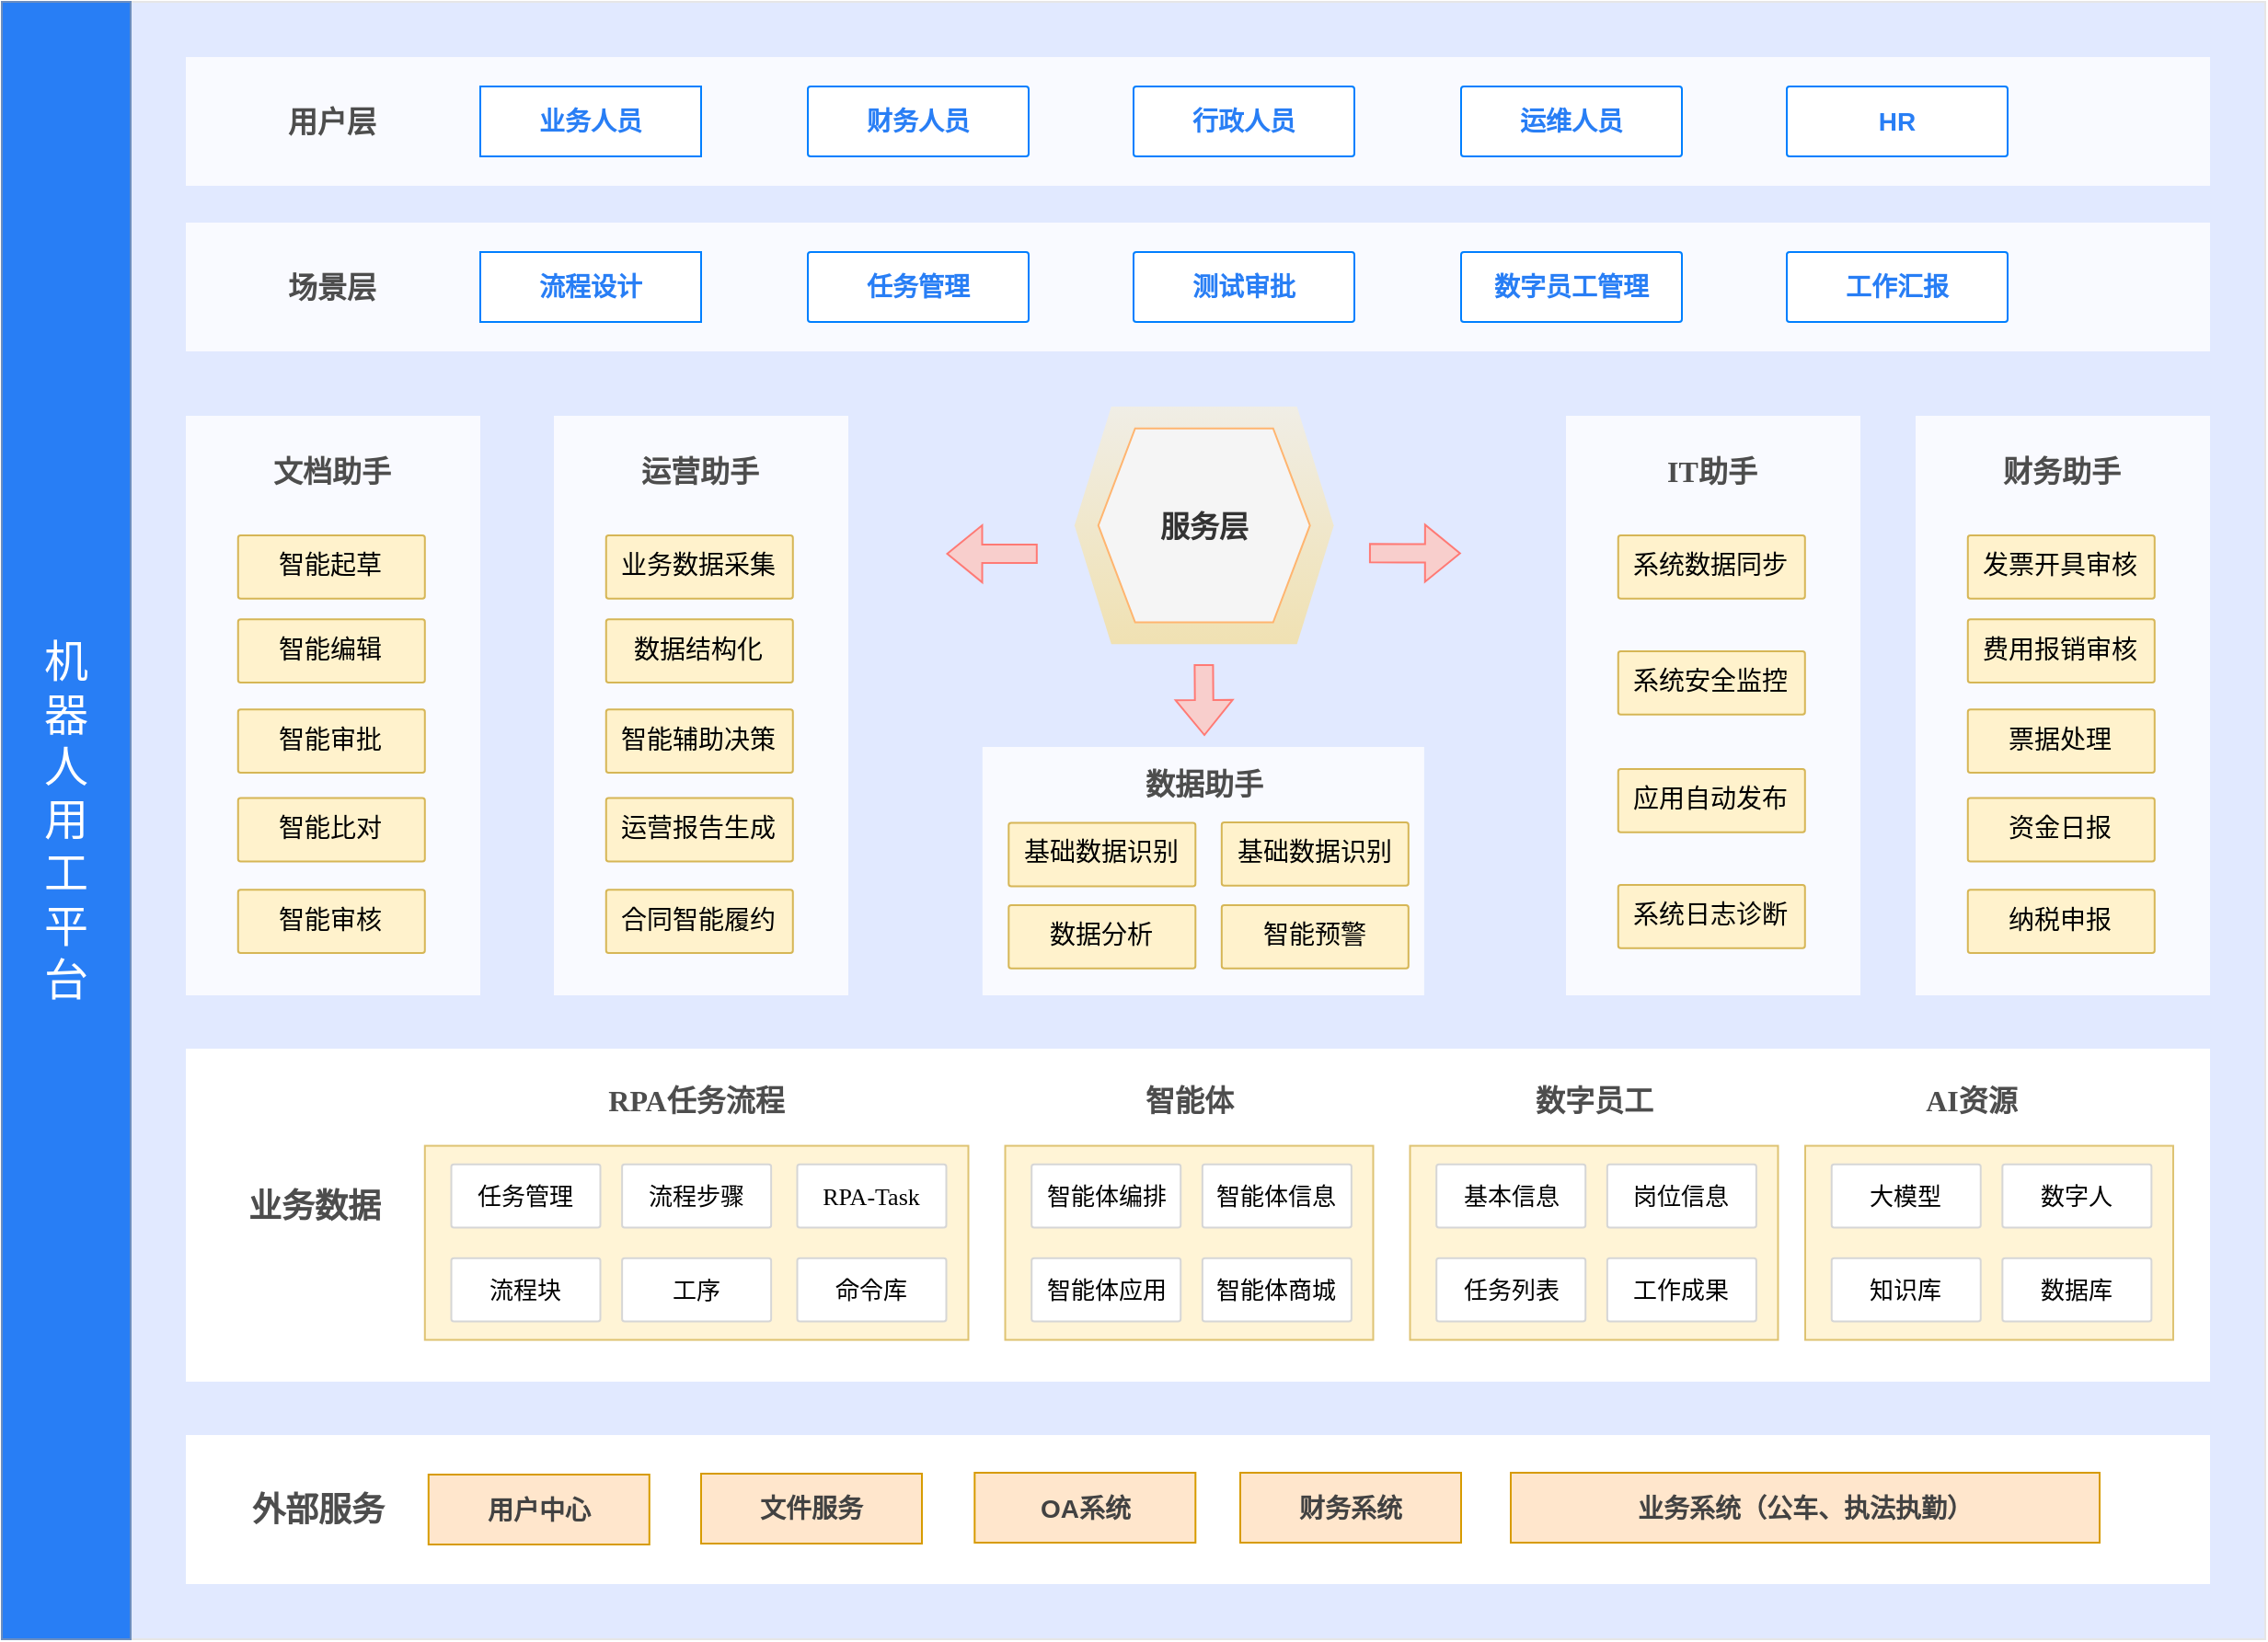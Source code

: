 <mxfile version="24.8.4" pages="3">
  <diagram id="QMqiZ2GDBsnpyi7WLgiz" name="Page-1">
    <mxGraphModel dx="2442" dy="803" grid="1" gridSize="10" guides="1" tooltips="1" connect="1" arrows="1" fold="1" page="1" pageScale="1" pageWidth="827" pageHeight="1169" math="0" shadow="0">
      <root>
        <mxCell id="0" />
        <mxCell id="1" parent="0" />
        <mxCell id="o_0oddXOF23FKvagfJal-9" value="" style="rounded=0;whiteSpace=wrap;html=1;fillColor=#E1E9FF;strokeColor=#E6E6E6;gradientDirection=south;sketch=0;fontColor=#333333;fontFamily=阿里巴巴普惠体;" parent="1" vertex="1">
          <mxGeometry x="-320" y="130" width="1160" height="890" as="geometry" />
        </mxCell>
        <mxCell id="ZttovpieoR-79sJcMYOA-3" value="" style="rounded=1;whiteSpace=wrap;html=1;fontSize=14;strokeColor=none;arcSize=0;shadow=0;opacity=80;fontFamily=阿里巴巴普惠体;sketch=0;glass=0;" parent="1" vertex="1">
          <mxGeometry x="-290" y="160" width="1100" height="70" as="geometry" />
        </mxCell>
        <mxCell id="ZttovpieoR-79sJcMYOA-4" value="用户层" style="text;html=1;strokeColor=none;fillColor=none;align=center;verticalAlign=middle;whiteSpace=wrap;rounded=0;fontSize=16;fontStyle=1;fontColor=#4D4D4D;fontFamily=阿里巴巴普惠体;" parent="1" vertex="1">
          <mxGeometry x="-261.61" y="180" width="102.5" height="30" as="geometry" />
        </mxCell>
        <mxCell id="ZttovpieoR-79sJcMYOA-5" value="业务人员" style="rounded=1;whiteSpace=wrap;html=1;fontSize=14;arcSize=0;fontStyle=1;fontFamily=Helvetica;strokeColor=#007FFF;fontColor=#287EF5;" parent="1" vertex="1">
          <mxGeometry x="-130" y="176" width="120" height="38" as="geometry" />
        </mxCell>
        <mxCell id="ZttovpieoR-79sJcMYOA-8" value="财务人员" style="rounded=1;whiteSpace=wrap;html=1;fontSize=14;arcSize=4;fontStyle=1;fontFamily=Helvetica;strokeColor=#007FFF;fontColor=#287EF5;" parent="1" vertex="1">
          <mxGeometry x="48" y="176" width="120" height="38" as="geometry" />
        </mxCell>
        <mxCell id="ZttovpieoR-79sJcMYOA-16" value="" style="rounded=1;whiteSpace=wrap;html=1;fontSize=14;arcSize=0;shadow=0;glass=0;sketch=0;opacity=80;container=0;fontFamily=阿里巴巴普惠体;strokeColor=none;" parent="1" vertex="1">
          <mxGeometry x="-290" y="355" width="160" height="315" as="geometry" />
        </mxCell>
        <mxCell id="ZttovpieoR-79sJcMYOA-63" value="" style="rounded=0;whiteSpace=wrap;html=1;fontFamily=阿里巴巴普惠体;fontSize=18;strokeWidth=1;strokeColor=none;" parent="1" vertex="1">
          <mxGeometry x="-290" y="699" width="1100" height="181" as="geometry" />
        </mxCell>
        <mxCell id="ZttovpieoR-79sJcMYOA-68" value="业务数据" style="text;html=1;strokeColor=none;fillColor=none;align=center;verticalAlign=middle;whiteSpace=wrap;rounded=0;fontSize=18;fontStyle=1;fontColor=#4D4D4D;fontFamily=阿里巴巴普惠体;" parent="1" vertex="1">
          <mxGeometry x="-280" y="769.99" width="120" height="30.01" as="geometry" />
        </mxCell>
        <mxCell id="ZttovpieoR-79sJcMYOA-17" value="文档助手" style="text;html=1;strokeColor=none;fillColor=none;align=center;verticalAlign=middle;whiteSpace=wrap;rounded=0;fontSize=16;fontColor=#4D4D4D;fontStyle=1;fontFamily=阿里巴巴普惠体;" parent="1" vertex="1">
          <mxGeometry x="-270.5" y="369.58" width="119.27" height="30" as="geometry" />
        </mxCell>
        <mxCell id="MdFNAgGWL3GxQWSpr4tQ-2" value="智能起草" style="rounded=1;whiteSpace=wrap;html=1;fontSize=14;arcSize=4;fontStyle=0;fontFamily=阿里巴巴普惠体;strokeColor=#d6b656;fillColor=#fff2cc;" parent="1" vertex="1">
          <mxGeometry x="-261.613" y="420.003" width="101.499" height="34.412" as="geometry" />
        </mxCell>
        <mxCell id="9BalmKLf0Tfa42KLOofF-3" value="机&lt;br style=&quot;font-size: 24px;&quot;&gt;器&lt;br style=&quot;font-size: 24px;&quot;&gt;人&lt;br style=&quot;font-size: 24px;&quot;&gt;用&lt;br style=&quot;font-size: 24px;&quot;&gt;工&lt;br style=&quot;font-size: 24px;&quot;&gt;平&lt;br style=&quot;font-size: 24px;&quot;&gt;台" style="rounded=1;whiteSpace=wrap;html=1;fontSize=24;arcSize=0;shadow=0;fontFamily=阿里巴巴普惠体;sketch=0;glass=0;fillColor=#287EF5;strokeColor=#6c8ebf;gradientColor=none;fontColor=#FFFFFF;" parent="1" vertex="1">
          <mxGeometry x="-390" y="130" width="70" height="890" as="geometry" />
        </mxCell>
        <mxCell id="1G_qjWxplky9GHR5EYdk-2" value="行政人员" style="rounded=1;whiteSpace=wrap;html=1;fontSize=14;arcSize=4;fontStyle=1;fontFamily=Helvetica;strokeColor=#007FFF;fontColor=#287EF5;" parent="1" vertex="1">
          <mxGeometry x="225" y="176" width="120" height="38" as="geometry" />
        </mxCell>
        <mxCell id="1G_qjWxplky9GHR5EYdk-3" value="运维人员" style="rounded=1;whiteSpace=wrap;html=1;fontSize=14;arcSize=4;fontStyle=1;fontFamily=Helvetica;strokeColor=#007FFF;fontColor=#287EF5;" parent="1" vertex="1">
          <mxGeometry x="403" y="176" width="120" height="38" as="geometry" />
        </mxCell>
        <mxCell id="1G_qjWxplky9GHR5EYdk-4" value="HR" style="rounded=1;whiteSpace=wrap;html=1;fontSize=14;arcSize=4;fontStyle=1;fontFamily=Helvetica;strokeColor=#007FFF;fontColor=#287EF5;" parent="1" vertex="1">
          <mxGeometry x="580" y="176" width="120" height="38" as="geometry" />
        </mxCell>
        <mxCell id="1G_qjWxplky9GHR5EYdk-5" value="" style="rounded=1;whiteSpace=wrap;html=1;fontSize=14;strokeColor=none;arcSize=0;shadow=0;opacity=80;fontFamily=阿里巴巴普惠体;sketch=0;glass=0;" parent="1" vertex="1">
          <mxGeometry x="-290" y="250" width="1100" height="70" as="geometry" />
        </mxCell>
        <mxCell id="1G_qjWxplky9GHR5EYdk-6" value="场景层" style="text;html=1;strokeColor=none;fillColor=none;align=center;verticalAlign=middle;whiteSpace=wrap;rounded=0;fontSize=16;fontStyle=1;fontColor=#4D4D4D;fontFamily=阿里巴巴普惠体;" parent="1" vertex="1">
          <mxGeometry x="-261.61" y="270" width="102.5" height="30" as="geometry" />
        </mxCell>
        <mxCell id="1G_qjWxplky9GHR5EYdk-7" value="流程设计" style="rounded=1;whiteSpace=wrap;html=1;fontSize=14;arcSize=0;fontStyle=1;fontFamily=Helvetica;strokeColor=#007FFF;fontColor=#287EF5;" parent="1" vertex="1">
          <mxGeometry x="-130" y="266" width="120" height="38" as="geometry" />
        </mxCell>
        <mxCell id="1G_qjWxplky9GHR5EYdk-8" value="任务管理" style="rounded=1;whiteSpace=wrap;html=1;fontSize=14;arcSize=4;fontStyle=1;fontFamily=Helvetica;strokeColor=#007FFF;fontColor=#287EF5;" parent="1" vertex="1">
          <mxGeometry x="48" y="266" width="120" height="38" as="geometry" />
        </mxCell>
        <mxCell id="1G_qjWxplky9GHR5EYdk-9" value="测试审批" style="rounded=1;whiteSpace=wrap;html=1;fontSize=14;arcSize=4;fontStyle=1;fontFamily=Helvetica;strokeColor=#007FFF;fontColor=#287EF5;" parent="1" vertex="1">
          <mxGeometry x="225" y="266" width="120" height="38" as="geometry" />
        </mxCell>
        <mxCell id="1G_qjWxplky9GHR5EYdk-10" value="数字员工管理" style="rounded=1;whiteSpace=wrap;html=1;fontSize=14;arcSize=4;fontStyle=1;fontFamily=Helvetica;strokeColor=#007FFF;fontColor=#287EF5;" parent="1" vertex="1">
          <mxGeometry x="403" y="266" width="120" height="38" as="geometry" />
        </mxCell>
        <mxCell id="1G_qjWxplky9GHR5EYdk-11" value="工作汇报" style="rounded=1;whiteSpace=wrap;html=1;fontSize=14;arcSize=4;fontStyle=1;fontFamily=Helvetica;strokeColor=#007FFF;fontColor=#287EF5;" parent="1" vertex="1">
          <mxGeometry x="580" y="266" width="120" height="38" as="geometry" />
        </mxCell>
        <mxCell id="1G_qjWxplky9GHR5EYdk-13" value="服务层" style="shape=hexagon;perimeter=hexagonPerimeter2;whiteSpace=wrap;html=1;fixedSize=1;fontSize=16;strokeColor=none;fillColor=#fff2cc;size=20;textOpacity=50;gradientColor=#ffd966;opacity=50;" parent="1" vertex="1">
          <mxGeometry x="192.91" y="350" width="140.91" height="129.17" as="geometry" />
        </mxCell>
        <mxCell id="1G_qjWxplky9GHR5EYdk-14" value="服务层" style="shape=hexagon;perimeter=hexagonPerimeter2;whiteSpace=wrap;html=1;fixedSize=1;fontSize=16;strokeColor=#FFB570;fillColor=#f5f5f5;size=20;fontStyle=1;fontColor=#333333;" parent="1" vertex="1">
          <mxGeometry x="205.86" y="361.87" width="115" height="105.42" as="geometry" />
        </mxCell>
        <mxCell id="1G_qjWxplky9GHR5EYdk-16" value="智能编辑" style="rounded=1;whiteSpace=wrap;html=1;fontSize=14;arcSize=4;fontStyle=0;fontFamily=阿里巴巴普惠体;strokeColor=#d6b656;fillColor=#fff2cc;" parent="1" vertex="1">
          <mxGeometry x="-261.613" y="465.593" width="101.499" height="34.412" as="geometry" />
        </mxCell>
        <mxCell id="1G_qjWxplky9GHR5EYdk-17" value="智能审批" style="rounded=1;whiteSpace=wrap;html=1;fontSize=14;arcSize=4;fontStyle=0;fontFamily=阿里巴巴普惠体;strokeColor=#d6b656;fillColor=#fff2cc;" parent="1" vertex="1">
          <mxGeometry x="-261.613" y="514.593" width="101.499" height="34.412" as="geometry" />
        </mxCell>
        <mxCell id="1G_qjWxplky9GHR5EYdk-18" value="智能比对" style="rounded=1;whiteSpace=wrap;html=1;fontSize=14;arcSize=4;fontStyle=0;fontFamily=阿里巴巴普惠体;strokeColor=#d6b656;fillColor=#fff2cc;" parent="1" vertex="1">
          <mxGeometry x="-261.613" y="562.803" width="101.499" height="34.412" as="geometry" />
        </mxCell>
        <mxCell id="1G_qjWxplky9GHR5EYdk-19" value="智能审核" style="rounded=1;whiteSpace=wrap;html=1;fontSize=14;arcSize=4;fontStyle=0;fontFamily=阿里巴巴普惠体;strokeColor=#d6b656;fillColor=#fff2cc;" parent="1" vertex="1">
          <mxGeometry x="-261.613" y="612.593" width="101.499" height="34.412" as="geometry" />
        </mxCell>
        <mxCell id="1G_qjWxplky9GHR5EYdk-20" value="" style="rounded=1;whiteSpace=wrap;html=1;fontSize=14;arcSize=0;shadow=0;glass=0;sketch=0;opacity=80;container=0;fontFamily=阿里巴巴普惠体;strokeColor=none;" parent="1" vertex="1">
          <mxGeometry x="-90" y="355" width="160" height="315" as="geometry" />
        </mxCell>
        <mxCell id="1G_qjWxplky9GHR5EYdk-21" value="运营助手" style="text;html=1;strokeColor=none;fillColor=none;align=center;verticalAlign=middle;whiteSpace=wrap;rounded=0;fontSize=16;fontColor=#4D4D4D;fontStyle=1;fontFamily=阿里巴巴普惠体;" parent="1" vertex="1">
          <mxGeometry x="-70.5" y="369.58" width="119.27" height="30" as="geometry" />
        </mxCell>
        <mxCell id="1G_qjWxplky9GHR5EYdk-22" value="业务数据采集" style="rounded=1;whiteSpace=wrap;html=1;fontSize=14;arcSize=4;fontStyle=0;fontFamily=阿里巴巴普惠体;strokeColor=#d6b656;fillColor=#fff2cc;" parent="1" vertex="1">
          <mxGeometry x="-61.613" y="420.003" width="101.499" height="34.412" as="geometry" />
        </mxCell>
        <mxCell id="1G_qjWxplky9GHR5EYdk-23" value="数据结构化" style="rounded=1;whiteSpace=wrap;html=1;fontSize=14;arcSize=4;fontStyle=0;fontFamily=阿里巴巴普惠体;strokeColor=#d6b656;fillColor=#fff2cc;" parent="1" vertex="1">
          <mxGeometry x="-61.613" y="465.593" width="101.499" height="34.412" as="geometry" />
        </mxCell>
        <mxCell id="1G_qjWxplky9GHR5EYdk-24" value="智能辅助决策" style="rounded=1;whiteSpace=wrap;html=1;fontSize=14;arcSize=4;fontStyle=0;fontFamily=阿里巴巴普惠体;strokeColor=#d6b656;fillColor=#fff2cc;" parent="1" vertex="1">
          <mxGeometry x="-61.613" y="514.593" width="101.499" height="34.412" as="geometry" />
        </mxCell>
        <mxCell id="1G_qjWxplky9GHR5EYdk-25" value="运营报告生成" style="rounded=1;whiteSpace=wrap;html=1;fontSize=14;arcSize=4;fontStyle=0;fontFamily=阿里巴巴普惠体;strokeColor=#d6b656;fillColor=#fff2cc;" parent="1" vertex="1">
          <mxGeometry x="-61.613" y="562.803" width="101.499" height="34.412" as="geometry" />
        </mxCell>
        <mxCell id="1G_qjWxplky9GHR5EYdk-26" value="合同智能履约" style="rounded=1;whiteSpace=wrap;html=1;fontSize=14;arcSize=4;fontStyle=0;fontFamily=阿里巴巴普惠体;strokeColor=#d6b656;fillColor=#fff2cc;" parent="1" vertex="1">
          <mxGeometry x="-61.613" y="612.593" width="101.499" height="34.412" as="geometry" />
        </mxCell>
        <mxCell id="0h7H6QFIkBvaYsDnCxvT-1" value="" style="rounded=1;whiteSpace=wrap;html=1;fontSize=14;arcSize=0;shadow=0;glass=0;sketch=0;opacity=80;container=0;fontFamily=阿里巴巴普惠体;strokeColor=none;" parent="1" vertex="1">
          <mxGeometry x="142.91" y="535" width="240" height="135" as="geometry" />
        </mxCell>
        <mxCell id="0h7H6QFIkBvaYsDnCxvT-2" value="数据助手" style="text;html=1;strokeColor=none;fillColor=none;align=center;verticalAlign=middle;whiteSpace=wrap;rounded=0;fontSize=16;fontColor=#4D4D4D;fontStyle=1;fontFamily=阿里巴巴普惠体;" parent="1" vertex="1">
          <mxGeometry x="203.77" y="540" width="119.27" height="30" as="geometry" />
        </mxCell>
        <mxCell id="0h7H6QFIkBvaYsDnCxvT-3" value="基础数据识别" style="rounded=1;whiteSpace=wrap;html=1;fontSize=14;arcSize=4;fontStyle=0;fontFamily=阿里巴巴普惠体;strokeColor=#d6b656;fillColor=#fff2cc;" parent="1" vertex="1">
          <mxGeometry x="157.157" y="576.283" width="101.499" height="34.412" as="geometry" />
        </mxCell>
        <mxCell id="0h7H6QFIkBvaYsDnCxvT-4" value="基础数据识别" style="rounded=1;whiteSpace=wrap;html=1;fontSize=14;arcSize=4;fontStyle=0;fontFamily=阿里巴巴普惠体;strokeColor=#d6b656;fillColor=#fff2cc;" parent="1" vertex="1">
          <mxGeometry x="272.907" y="575.993" width="101.499" height="34.412" as="geometry" />
        </mxCell>
        <mxCell id="0h7H6QFIkBvaYsDnCxvT-5" value="" style="shape=flexArrow;endArrow=classic;html=1;rounded=0;entryX=0.75;entryY=0;entryDx=0;entryDy=0;strokeColor=#ff7a75;fillColor=#f8cecc;" parent="1" edge="1">
          <mxGeometry width="50" height="50" relative="1" as="geometry">
            <mxPoint x="263.2" y="490" as="sourcePoint" />
            <mxPoint x="263.513" y="529.01" as="targetPoint" />
          </mxGeometry>
        </mxCell>
        <mxCell id="0h7H6QFIkBvaYsDnCxvT-6" value="" style="shape=flexArrow;endArrow=classic;html=1;rounded=0;entryX=0.75;entryY=0;entryDx=0;entryDy=0;strokeColor=#ff7a75;fillColor=#f8cecc;exitX=0.148;exitY=0.921;exitDx=0;exitDy=0;exitPerimeter=0;" parent="1" edge="1">
          <mxGeometry width="50" height="50" relative="1" as="geometry">
            <mxPoint x="172.91" y="430.002" as="sourcePoint" />
            <mxPoint x="123.253" y="430.05" as="targetPoint" />
          </mxGeometry>
        </mxCell>
        <mxCell id="0h7H6QFIkBvaYsDnCxvT-7" value="" style="shape=flexArrow;endArrow=classic;html=1;rounded=0;entryX=0.75;entryY=0;entryDx=0;entryDy=0;strokeColor=#ff7a75;fillColor=#f8cecc;exitX=0.923;exitY=0.671;exitDx=0;exitDy=0;exitPerimeter=0;" parent="1" edge="1">
          <mxGeometry width="50" height="50" relative="1" as="geometry">
            <mxPoint x="352.97" y="429.673" as="sourcePoint" />
            <mxPoint x="402.913" y="429.73" as="targetPoint" />
          </mxGeometry>
        </mxCell>
        <mxCell id="0h7H6QFIkBvaYsDnCxvT-8" value="数据分析" style="rounded=1;whiteSpace=wrap;html=1;fontSize=14;arcSize=4;fontStyle=0;fontFamily=阿里巴巴普惠体;strokeColor=#d6b656;fillColor=#fff2cc;" parent="1" vertex="1">
          <mxGeometry x="157.157" y="620.993" width="101.499" height="34.412" as="geometry" />
        </mxCell>
        <mxCell id="0h7H6QFIkBvaYsDnCxvT-9" value="智能预警" style="rounded=1;whiteSpace=wrap;html=1;fontSize=14;arcSize=4;fontStyle=0;fontFamily=阿里巴巴普惠体;strokeColor=#d6b656;fillColor=#fff2cc;" parent="1" vertex="1">
          <mxGeometry x="272.907" y="620.993" width="101.499" height="34.412" as="geometry" />
        </mxCell>
        <mxCell id="0h7H6QFIkBvaYsDnCxvT-10" value="" style="rounded=1;whiteSpace=wrap;html=1;fontSize=14;arcSize=0;shadow=0;glass=0;sketch=0;opacity=80;container=0;fontFamily=阿里巴巴普惠体;strokeColor=none;" parent="1" vertex="1">
          <mxGeometry x="460" y="355" width="160" height="315" as="geometry" />
        </mxCell>
        <mxCell id="0h7H6QFIkBvaYsDnCxvT-11" value="IT助手" style="text;html=1;strokeColor=none;fillColor=none;align=center;verticalAlign=middle;whiteSpace=wrap;rounded=0;fontSize=16;fontColor=#4D4D4D;fontStyle=1;fontFamily=阿里巴巴普惠体;" parent="1" vertex="1">
          <mxGeometry x="479.5" y="369.58" width="119.27" height="30" as="geometry" />
        </mxCell>
        <mxCell id="0h7H6QFIkBvaYsDnCxvT-12" value="系统数据同步" style="rounded=1;whiteSpace=wrap;html=1;fontSize=14;arcSize=4;fontStyle=0;fontFamily=阿里巴巴普惠体;strokeColor=#d6b656;fillColor=#fff2cc;" parent="1" vertex="1">
          <mxGeometry x="488.387" y="420.003" width="101.499" height="34.412" as="geometry" />
        </mxCell>
        <mxCell id="0h7H6QFIkBvaYsDnCxvT-13" value="系统安全监控" style="rounded=1;whiteSpace=wrap;html=1;fontSize=14;arcSize=4;fontStyle=0;fontFamily=阿里巴巴普惠体;strokeColor=#d6b656;fillColor=#fff2cc;" parent="1" vertex="1">
          <mxGeometry x="488.387" y="483" width="101.499" height="34.412" as="geometry" />
        </mxCell>
        <mxCell id="0h7H6QFIkBvaYsDnCxvT-14" value="应用自动发布" style="rounded=1;whiteSpace=wrap;html=1;fontSize=14;arcSize=4;fontStyle=0;fontFamily=阿里巴巴普惠体;strokeColor=#d6b656;fillColor=#fff2cc;" parent="1" vertex="1">
          <mxGeometry x="488.387" y="547" width="101.499" height="34.412" as="geometry" />
        </mxCell>
        <mxCell id="0h7H6QFIkBvaYsDnCxvT-15" value="系统日志诊断" style="rounded=1;whiteSpace=wrap;html=1;fontSize=14;arcSize=4;fontStyle=0;fontFamily=阿里巴巴普惠体;strokeColor=#d6b656;fillColor=#fff2cc;" parent="1" vertex="1">
          <mxGeometry x="488.387" y="610.003" width="101.499" height="34.412" as="geometry" />
        </mxCell>
        <mxCell id="0h7H6QFIkBvaYsDnCxvT-17" value="" style="rounded=1;whiteSpace=wrap;html=1;fontSize=14;arcSize=0;shadow=0;glass=0;sketch=0;opacity=80;container=0;fontFamily=阿里巴巴普惠体;strokeColor=none;" parent="1" vertex="1">
          <mxGeometry x="650" y="355" width="160" height="315" as="geometry" />
        </mxCell>
        <mxCell id="0h7H6QFIkBvaYsDnCxvT-18" value="财务助手" style="text;html=1;strokeColor=none;fillColor=none;align=center;verticalAlign=middle;whiteSpace=wrap;rounded=0;fontSize=16;fontColor=#4D4D4D;fontStyle=1;fontFamily=阿里巴巴普惠体;" parent="1" vertex="1">
          <mxGeometry x="669.5" y="369.58" width="119.27" height="30" as="geometry" />
        </mxCell>
        <mxCell id="0h7H6QFIkBvaYsDnCxvT-19" value="发票开具审核" style="rounded=1;whiteSpace=wrap;html=1;fontSize=14;arcSize=4;fontStyle=0;fontFamily=阿里巴巴普惠体;strokeColor=#d6b656;fillColor=#fff2cc;" parent="1" vertex="1">
          <mxGeometry x="678.387" y="420.003" width="101.499" height="34.412" as="geometry" />
        </mxCell>
        <mxCell id="0h7H6QFIkBvaYsDnCxvT-20" value="费用报销审核" style="rounded=1;whiteSpace=wrap;html=1;fontSize=14;arcSize=4;fontStyle=0;fontFamily=阿里巴巴普惠体;strokeColor=#d6b656;fillColor=#fff2cc;" parent="1" vertex="1">
          <mxGeometry x="678.387" y="465.593" width="101.499" height="34.412" as="geometry" />
        </mxCell>
        <mxCell id="0h7H6QFIkBvaYsDnCxvT-21" value="票据处理" style="rounded=1;whiteSpace=wrap;html=1;fontSize=14;arcSize=4;fontStyle=0;fontFamily=阿里巴巴普惠体;strokeColor=#d6b656;fillColor=#fff2cc;" parent="1" vertex="1">
          <mxGeometry x="678.387" y="514.593" width="101.499" height="34.412" as="geometry" />
        </mxCell>
        <mxCell id="0h7H6QFIkBvaYsDnCxvT-22" value="资金日报" style="rounded=1;whiteSpace=wrap;html=1;fontSize=14;arcSize=4;fontStyle=0;fontFamily=阿里巴巴普惠体;strokeColor=#d6b656;fillColor=#fff2cc;" parent="1" vertex="1">
          <mxGeometry x="678.387" y="562.803" width="101.499" height="34.412" as="geometry" />
        </mxCell>
        <mxCell id="0h7H6QFIkBvaYsDnCxvT-23" value="纳税申报" style="rounded=1;whiteSpace=wrap;html=1;fontSize=14;arcSize=4;fontStyle=0;fontFamily=阿里巴巴普惠体;strokeColor=#d6b656;fillColor=#fff2cc;" parent="1" vertex="1">
          <mxGeometry x="678.387" y="612.593" width="101.499" height="34.412" as="geometry" />
        </mxCell>
        <mxCell id="0h7H6QFIkBvaYsDnCxvT-24" value="RPA任务流程" style="text;html=1;strokeColor=none;fillColor=none;align=center;verticalAlign=middle;whiteSpace=wrap;rounded=0;fontSize=16;fontColor=#4D4D4D;fontStyle=1;fontFamily=阿里巴巴普惠体;" parent="1" vertex="1">
          <mxGeometry x="-72.07" y="711.7" width="119.27" height="30" as="geometry" />
        </mxCell>
        <mxCell id="0h7H6QFIkBvaYsDnCxvT-25" value="" style="rounded=1;whiteSpace=wrap;html=1;fontSize=14;arcSize=0;shadow=0;glass=0;sketch=0;opacity=80;container=0;fontFamily=阿里巴巴普惠体;strokeColor=#d6b656;fillColor=#fff2cc;" parent="1" vertex="1">
          <mxGeometry x="-160.11" y="751.79" width="295.36" height="105.5" as="geometry" />
        </mxCell>
        <mxCell id="pXwYT4CWtMP8QEXP_L0X-1" value="任务管理" style="rounded=1;whiteSpace=wrap;html=1;fontSize=13;arcSize=4;fontStyle=0;fontFamily=阿里巴巴普惠体;strokeColor=#D6D6D6;" parent="1" vertex="1">
          <mxGeometry x="-145.75" y="761.82" width="81" height="34.41" as="geometry" />
        </mxCell>
        <mxCell id="0h7H6QFIkBvaYsDnCxvT-27" value="流程步骤" style="rounded=1;whiteSpace=wrap;html=1;fontSize=13;arcSize=4;fontStyle=0;fontFamily=阿里巴巴普惠体;strokeColor=#D6D6D6;" parent="1" vertex="1">
          <mxGeometry x="-52.93" y="761.82" width="81" height="34.41" as="geometry" />
        </mxCell>
        <mxCell id="0h7H6QFIkBvaYsDnCxvT-28" value="RPA-Task" style="rounded=1;whiteSpace=wrap;html=1;fontSize=13;arcSize=4;fontStyle=0;fontFamily=阿里巴巴普惠体;strokeColor=#D6D6D6;" parent="1" vertex="1">
          <mxGeometry x="42.25" y="761.82" width="81" height="34.41" as="geometry" />
        </mxCell>
        <mxCell id="0h7H6QFIkBvaYsDnCxvT-29" value="流程块" style="rounded=1;whiteSpace=wrap;html=1;fontSize=13;arcSize=4;fontStyle=0;fontFamily=阿里巴巴普惠体;strokeColor=#D6D6D6;" parent="1" vertex="1">
          <mxGeometry x="-145.75" y="812.88" width="81" height="34.41" as="geometry" />
        </mxCell>
        <mxCell id="0h7H6QFIkBvaYsDnCxvT-30" value="工序" style="rounded=1;whiteSpace=wrap;html=1;fontSize=13;arcSize=4;fontStyle=0;fontFamily=阿里巴巴普惠体;strokeColor=#D6D6D6;" parent="1" vertex="1">
          <mxGeometry x="-52.93" y="812.88" width="81" height="34.41" as="geometry" />
        </mxCell>
        <mxCell id="0h7H6QFIkBvaYsDnCxvT-31" value="命令库" style="rounded=1;whiteSpace=wrap;html=1;fontSize=13;arcSize=4;fontStyle=0;fontFamily=阿里巴巴普惠体;strokeColor=#D6D6D6;" parent="1" vertex="1">
          <mxGeometry x="42.25" y="812.88" width="81" height="34.41" as="geometry" />
        </mxCell>
        <mxCell id="0h7H6QFIkBvaYsDnCxvT-32" value="智能体" style="text;html=1;strokeColor=none;fillColor=none;align=center;verticalAlign=middle;whiteSpace=wrap;rounded=0;fontSize=16;fontColor=#4D4D4D;fontStyle=1;fontFamily=阿里巴巴普惠体;" parent="1" vertex="1">
          <mxGeometry x="195.62" y="711.7" width="119.27" height="30" as="geometry" />
        </mxCell>
        <mxCell id="0h7H6QFIkBvaYsDnCxvT-33" value="" style="rounded=1;whiteSpace=wrap;html=1;fontSize=14;arcSize=0;shadow=0;glass=0;sketch=0;opacity=80;container=0;fontFamily=阿里巴巴普惠体;strokeColor=#d6b656;fillColor=#fff2cc;" parent="1" vertex="1">
          <mxGeometry x="155.25" y="751.79" width="200" height="105.5" as="geometry" />
        </mxCell>
        <mxCell id="0h7H6QFIkBvaYsDnCxvT-34" value="智能体编排" style="rounded=1;whiteSpace=wrap;html=1;fontSize=13;arcSize=4;fontStyle=0;fontFamily=阿里巴巴普惠体;strokeColor=#D6D6D6;" parent="1" vertex="1">
          <mxGeometry x="169.61" y="761.82" width="81" height="34.41" as="geometry" />
        </mxCell>
        <mxCell id="0h7H6QFIkBvaYsDnCxvT-35" value="智能体信息" style="rounded=1;whiteSpace=wrap;html=1;fontSize=13;arcSize=4;fontStyle=0;fontFamily=阿里巴巴普惠体;strokeColor=#D6D6D6;" parent="1" vertex="1">
          <mxGeometry x="262.43" y="761.82" width="81" height="34.41" as="geometry" />
        </mxCell>
        <mxCell id="0h7H6QFIkBvaYsDnCxvT-37" value="智能体应用" style="rounded=1;whiteSpace=wrap;html=1;fontSize=13;arcSize=4;fontStyle=0;fontFamily=阿里巴巴普惠体;strokeColor=#D6D6D6;" parent="1" vertex="1">
          <mxGeometry x="169.61" y="812.88" width="81" height="34.41" as="geometry" />
        </mxCell>
        <mxCell id="0h7H6QFIkBvaYsDnCxvT-38" value="智能体商城" style="rounded=1;whiteSpace=wrap;html=1;fontSize=13;arcSize=4;fontStyle=0;fontFamily=阿里巴巴普惠体;strokeColor=#D6D6D6;" parent="1" vertex="1">
          <mxGeometry x="262.43" y="812.88" width="81" height="34.41" as="geometry" />
        </mxCell>
        <mxCell id="0h7H6QFIkBvaYsDnCxvT-40" value="数字员工" style="text;html=1;strokeColor=none;fillColor=none;align=center;verticalAlign=middle;whiteSpace=wrap;rounded=0;fontSize=16;fontColor=#4D4D4D;fontStyle=1;fontFamily=阿里巴巴普惠体;" parent="1" vertex="1">
          <mxGeometry x="415.62" y="711.7" width="119.27" height="30" as="geometry" />
        </mxCell>
        <mxCell id="0h7H6QFIkBvaYsDnCxvT-41" value="" style="rounded=1;whiteSpace=wrap;html=1;fontSize=14;arcSize=0;shadow=0;glass=0;sketch=0;opacity=80;container=0;fontFamily=阿里巴巴普惠体;strokeColor=#d6b656;fillColor=#fff2cc;" parent="1" vertex="1">
          <mxGeometry x="375.25" y="751.79" width="200" height="105.5" as="geometry" />
        </mxCell>
        <mxCell id="0h7H6QFIkBvaYsDnCxvT-42" value="基本信息" style="rounded=1;whiteSpace=wrap;html=1;fontSize=13;arcSize=4;fontStyle=0;fontFamily=阿里巴巴普惠体;strokeColor=#D6D6D6;" parent="1" vertex="1">
          <mxGeometry x="389.61" y="761.82" width="81" height="34.41" as="geometry" />
        </mxCell>
        <mxCell id="0h7H6QFIkBvaYsDnCxvT-43" value="岗位信息" style="rounded=1;whiteSpace=wrap;html=1;fontSize=13;arcSize=4;fontStyle=0;fontFamily=阿里巴巴普惠体;strokeColor=#D6D6D6;" parent="1" vertex="1">
          <mxGeometry x="482.43" y="761.82" width="81" height="34.41" as="geometry" />
        </mxCell>
        <mxCell id="0h7H6QFIkBvaYsDnCxvT-44" value="任务列表" style="rounded=1;whiteSpace=wrap;html=1;fontSize=13;arcSize=4;fontStyle=0;fontFamily=阿里巴巴普惠体;strokeColor=#D6D6D6;" parent="1" vertex="1">
          <mxGeometry x="389.61" y="812.88" width="81" height="34.41" as="geometry" />
        </mxCell>
        <mxCell id="0h7H6QFIkBvaYsDnCxvT-45" value="工作成果" style="rounded=1;whiteSpace=wrap;html=1;fontSize=13;arcSize=4;fontStyle=0;fontFamily=阿里巴巴普惠体;strokeColor=#D6D6D6;" parent="1" vertex="1">
          <mxGeometry x="482.43" y="812.88" width="81" height="34.41" as="geometry" />
        </mxCell>
        <mxCell id="0h7H6QFIkBvaYsDnCxvT-46" value="AI资源" style="text;html=1;strokeColor=none;fillColor=none;align=center;verticalAlign=middle;whiteSpace=wrap;rounded=0;fontSize=16;fontColor=#4D4D4D;fontStyle=1;fontFamily=阿里巴巴普惠体;" parent="1" vertex="1">
          <mxGeometry x="620.73" y="711.7" width="119.27" height="30" as="geometry" />
        </mxCell>
        <mxCell id="0h7H6QFIkBvaYsDnCxvT-47" value="" style="rounded=1;whiteSpace=wrap;html=1;fontSize=14;arcSize=0;shadow=0;glass=0;sketch=0;opacity=80;container=0;fontFamily=阿里巴巴普惠体;strokeColor=#d6b656;fillColor=#fff2cc;" parent="1" vertex="1">
          <mxGeometry x="590" y="751.79" width="200" height="105.5" as="geometry" />
        </mxCell>
        <mxCell id="0h7H6QFIkBvaYsDnCxvT-48" value="大模型" style="rounded=1;whiteSpace=wrap;html=1;fontSize=13;arcSize=4;fontStyle=0;fontFamily=阿里巴巴普惠体;strokeColor=#D6D6D6;" parent="1" vertex="1">
          <mxGeometry x="604.36" y="761.82" width="81" height="34.41" as="geometry" />
        </mxCell>
        <mxCell id="0h7H6QFIkBvaYsDnCxvT-49" value="数字人" style="rounded=1;whiteSpace=wrap;html=1;fontSize=13;arcSize=4;fontStyle=0;fontFamily=阿里巴巴普惠体;strokeColor=#D6D6D6;" parent="1" vertex="1">
          <mxGeometry x="697.18" y="761.82" width="81" height="34.41" as="geometry" />
        </mxCell>
        <mxCell id="0h7H6QFIkBvaYsDnCxvT-50" value="知识库" style="rounded=1;whiteSpace=wrap;html=1;fontSize=13;arcSize=4;fontStyle=0;fontFamily=阿里巴巴普惠体;strokeColor=#D6D6D6;" parent="1" vertex="1">
          <mxGeometry x="604.36" y="812.88" width="81" height="34.41" as="geometry" />
        </mxCell>
        <mxCell id="0h7H6QFIkBvaYsDnCxvT-51" value="数据库" style="rounded=1;whiteSpace=wrap;html=1;fontSize=13;arcSize=4;fontStyle=0;fontFamily=阿里巴巴普惠体;strokeColor=#D6D6D6;" parent="1" vertex="1">
          <mxGeometry x="697.18" y="812.88" width="81" height="34.41" as="geometry" />
        </mxCell>
        <mxCell id="0h7H6QFIkBvaYsDnCxvT-52" value="" style="rounded=0;whiteSpace=wrap;html=1;fontFamily=阿里巴巴普惠体;fontSize=18;strokeWidth=1;strokeColor=none;" parent="1" vertex="1">
          <mxGeometry x="-290" y="909" width="1100" height="81" as="geometry" />
        </mxCell>
        <mxCell id="0h7H6QFIkBvaYsDnCxvT-53" value="外部服务" style="text;html=1;strokeColor=none;fillColor=none;align=center;verticalAlign=middle;whiteSpace=wrap;rounded=0;fontSize=18;fontStyle=1;fontColor=#4D4D4D;fontFamily=阿里巴巴普惠体;" parent="1" vertex="1">
          <mxGeometry x="-278.11" y="934.5" width="120" height="30.01" as="geometry" />
        </mxCell>
        <mxCell id="0h7H6QFIkBvaYsDnCxvT-54" value="用户中心" style="rounded=1;whiteSpace=wrap;html=1;fontSize=14;arcSize=0;fontStyle=1;fontFamily=Helvetica;strokeColor=#d79b00;fillColor=#ffe6cc;fontColor=#424242;" parent="1" vertex="1">
          <mxGeometry x="-158.11" y="930.5" width="120" height="38" as="geometry" />
        </mxCell>
        <mxCell id="0h7H6QFIkBvaYsDnCxvT-60" value="文件服务" style="rounded=1;whiteSpace=wrap;html=1;fontSize=14;arcSize=0;fontStyle=1;fontFamily=Helvetica;strokeColor=#d79b00;fillColor=#ffe6cc;fontColor=#424242;" parent="1" vertex="1">
          <mxGeometry x="-10" y="930" width="120" height="38" as="geometry" />
        </mxCell>
        <mxCell id="0h7H6QFIkBvaYsDnCxvT-61" value="OA系统" style="rounded=1;whiteSpace=wrap;html=1;fontSize=14;arcSize=0;fontStyle=1;fontFamily=Helvetica;strokeColor=#d79b00;fillColor=#ffe6cc;fontColor=#424242;" parent="1" vertex="1">
          <mxGeometry x="138.66" y="929.5" width="120" height="38" as="geometry" />
        </mxCell>
        <mxCell id="0h7H6QFIkBvaYsDnCxvT-62" value="财务系统" style="rounded=1;whiteSpace=wrap;html=1;fontSize=14;arcSize=0;fontStyle=1;fontFamily=Helvetica;strokeColor=#d79b00;fillColor=#ffe6cc;fontColor=#424242;" parent="1" vertex="1">
          <mxGeometry x="283" y="929.5" width="120" height="38" as="geometry" />
        </mxCell>
        <mxCell id="0h7H6QFIkBvaYsDnCxvT-63" value="业务系统（公车、执法执勤）" style="rounded=1;whiteSpace=wrap;html=1;fontSize=14;arcSize=0;fontStyle=1;fontFamily=Helvetica;strokeColor=#d79b00;fillColor=#ffe6cc;fontColor=#424242;" parent="1" vertex="1">
          <mxGeometry x="430" y="929.5" width="320" height="38" as="geometry" />
        </mxCell>
      </root>
    </mxGraphModel>
  </diagram>
  <diagram id="TwJjPe7odnZutAwEu50u" name="用户端">
    <mxGraphModel dx="2442" dy="803" grid="1" gridSize="10" guides="1" tooltips="1" connect="1" arrows="1" fold="1" page="1" pageScale="1" pageWidth="827" pageHeight="1169" math="0" shadow="0">
      <root>
        <mxCell id="0" />
        <mxCell id="1" parent="0" />
        <mxCell id="Jc4lTaiEnczVDt-H3ZMG-1" value="" style="rounded=0;whiteSpace=wrap;html=1;fillColor=#E1E9FF;strokeColor=#E6E6E6;gradientDirection=south;sketch=0;fontColor=#333333;fontFamily=阿里巴巴普惠体;" vertex="1" parent="1">
          <mxGeometry x="-320" y="130" width="1160" height="890" as="geometry" />
        </mxCell>
        <mxCell id="Jc4lTaiEnczVDt-H3ZMG-2" value="" style="rounded=1;whiteSpace=wrap;html=1;fontSize=14;strokeColor=none;arcSize=0;shadow=0;opacity=80;fontFamily=阿里巴巴普惠体;sketch=0;glass=0;" vertex="1" parent="1">
          <mxGeometry x="-290" y="160" width="1100" height="70" as="geometry" />
        </mxCell>
        <mxCell id="Jc4lTaiEnczVDt-H3ZMG-3" value="用户层" style="text;html=1;strokeColor=none;fillColor=none;align=center;verticalAlign=middle;whiteSpace=wrap;rounded=0;fontSize=16;fontStyle=1;fontColor=#4D4D4D;fontFamily=阿里巴巴普惠体;" vertex="1" parent="1">
          <mxGeometry x="-261.61" y="180" width="102.5" height="30" as="geometry" />
        </mxCell>
        <mxCell id="Jc4lTaiEnczVDt-H3ZMG-4" value="单位用户" style="rounded=1;whiteSpace=wrap;html=1;fontSize=14;arcSize=0;fontStyle=1;fontFamily=Helvetica;strokeColor=#007FFF;fontColor=#287EF5;" vertex="1" parent="1">
          <mxGeometry x="-130" y="176" width="430" height="38" as="geometry" />
        </mxCell>
        <mxCell id="Jc4lTaiEnczVDt-H3ZMG-5" value="个人用户" style="rounded=1;whiteSpace=wrap;html=1;fontSize=14;arcSize=4;fontStyle=1;fontFamily=Helvetica;strokeColor=#007FFF;fontColor=#287EF5;" vertex="1" parent="1">
          <mxGeometry x="310" y="176" width="470" height="38" as="geometry" />
        </mxCell>
        <mxCell id="Jc4lTaiEnczVDt-H3ZMG-7" value="" style="rounded=0;whiteSpace=wrap;html=1;fontFamily=阿里巴巴普惠体;fontSize=18;strokeWidth=1;strokeColor=none;" vertex="1" parent="1">
          <mxGeometry x="-290" y="699" width="1100" height="181" as="geometry" />
        </mxCell>
        <mxCell id="Jc4lTaiEnczVDt-H3ZMG-8" value="业务数据" style="text;html=1;strokeColor=none;fillColor=none;align=center;verticalAlign=middle;whiteSpace=wrap;rounded=0;fontSize=18;fontStyle=1;fontColor=#4D4D4D;fontFamily=阿里巴巴普惠体;" vertex="1" parent="1">
          <mxGeometry x="-280" y="769.99" width="120" height="30.01" as="geometry" />
        </mxCell>
        <mxCell id="Jc4lTaiEnczVDt-H3ZMG-11" value="机&lt;br style=&quot;font-size: 24px;&quot;&gt;器&lt;br style=&quot;font-size: 24px;&quot;&gt;人&lt;br style=&quot;font-size: 24px;&quot;&gt;用&lt;br style=&quot;font-size: 24px;&quot;&gt;工&lt;br style=&quot;font-size: 24px;&quot;&gt;平&lt;br style=&quot;font-size: 24px;&quot;&gt;台" style="rounded=1;whiteSpace=wrap;html=1;fontSize=24;arcSize=0;shadow=0;fontFamily=阿里巴巴普惠体;sketch=0;glass=0;fillColor=#287EF5;strokeColor=#6c8ebf;gradientColor=none;fontColor=#FFFFFF;" vertex="1" parent="1">
          <mxGeometry x="-390" y="130" width="70" height="890" as="geometry" />
        </mxCell>
        <mxCell id="Jc4lTaiEnczVDt-H3ZMG-15" value="" style="rounded=1;whiteSpace=wrap;html=1;fontSize=14;strokeColor=none;arcSize=0;shadow=0;opacity=80;fontFamily=阿里巴巴普惠体;sketch=0;glass=0;" vertex="1" parent="1">
          <mxGeometry x="-290" y="250" width="1100" height="70" as="geometry" />
        </mxCell>
        <mxCell id="Jc4lTaiEnczVDt-H3ZMG-16" value="场景层" style="text;html=1;strokeColor=none;fillColor=none;align=center;verticalAlign=middle;whiteSpace=wrap;rounded=0;fontSize=16;fontStyle=1;fontColor=#4D4D4D;fontFamily=阿里巴巴普惠体;" vertex="1" parent="1">
          <mxGeometry x="-261.61" y="270" width="102.5" height="30" as="geometry" />
        </mxCell>
        <mxCell id="Jc4lTaiEnczVDt-H3ZMG-17" value="任务数据查询" style="rounded=1;whiteSpace=wrap;html=1;fontSize=14;arcSize=0;fontStyle=1;fontFamily=Helvetica;strokeColor=#007FFF;fontColor=#287EF5;" vertex="1" parent="1">
          <mxGeometry x="-112.07" y="266" width="120" height="38" as="geometry" />
        </mxCell>
        <mxCell id="Jc4lTaiEnczVDt-H3ZMG-18" value="派发任务管理" style="rounded=1;whiteSpace=wrap;html=1;fontSize=14;arcSize=4;fontStyle=1;fontFamily=Helvetica;strokeColor=#007FFF;fontColor=#287EF5;" vertex="1" parent="1">
          <mxGeometry x="65.93" y="266" width="120" height="38" as="geometry" />
        </mxCell>
        <mxCell id="Jc4lTaiEnczVDt-H3ZMG-19" value="数据信息录入" style="rounded=1;whiteSpace=wrap;html=1;fontSize=14;arcSize=4;fontStyle=1;fontFamily=Helvetica;strokeColor=#007FFF;fontColor=#287EF5;" vertex="1" parent="1">
          <mxGeometry x="242.93" y="266" width="120" height="38" as="geometry" />
        </mxCell>
        <mxCell id="Jc4lTaiEnczVDt-H3ZMG-20" value="业务信息核对" style="rounded=1;whiteSpace=wrap;html=1;fontSize=14;arcSize=4;fontStyle=1;fontFamily=Helvetica;strokeColor=#007FFF;fontColor=#287EF5;" vertex="1" parent="1">
          <mxGeometry x="420.93" y="266" width="120" height="38" as="geometry" />
        </mxCell>
        <mxCell id="Jc4lTaiEnczVDt-H3ZMG-21" value="分析数据查询" style="rounded=1;whiteSpace=wrap;html=1;fontSize=14;arcSize=4;fontStyle=1;fontFamily=Helvetica;strokeColor=#007FFF;fontColor=#287EF5;" vertex="1" parent="1">
          <mxGeometry x="597.93" y="266" width="120" height="38" as="geometry" />
        </mxCell>
        <mxCell id="Jc4lTaiEnczVDt-H3ZMG-57" value="任务清单" style="text;html=1;strokeColor=none;fillColor=none;align=center;verticalAlign=middle;whiteSpace=wrap;rounded=0;fontSize=16;fontColor=#4D4D4D;fontStyle=1;fontFamily=阿里巴巴普惠体;" vertex="1" parent="1">
          <mxGeometry x="-72.07" y="711.7" width="119.27" height="30" as="geometry" />
        </mxCell>
        <mxCell id="Jc4lTaiEnczVDt-H3ZMG-58" value="" style="rounded=1;whiteSpace=wrap;html=1;fontSize=14;arcSize=0;shadow=0;glass=0;sketch=0;opacity=80;container=0;fontFamily=阿里巴巴普惠体;strokeColor=#d6b656;fillColor=#fff2cc;" vertex="1" parent="1">
          <mxGeometry x="-160.11" y="751.79" width="295.36" height="105.5" as="geometry" />
        </mxCell>
        <mxCell id="Jc4lTaiEnczVDt-H3ZMG-59" value="任务信息" style="rounded=1;whiteSpace=wrap;html=1;fontSize=13;arcSize=4;fontStyle=0;fontFamily=阿里巴巴普惠体;strokeColor=#D6D6D6;" vertex="1" parent="1">
          <mxGeometry x="-145.75" y="761.82" width="81" height="34.41" as="geometry" />
        </mxCell>
        <mxCell id="Jc4lTaiEnczVDt-H3ZMG-60" value="执行信息" style="rounded=1;whiteSpace=wrap;html=1;fontSize=13;arcSize=4;fontStyle=0;fontFamily=阿里巴巴普惠体;strokeColor=#D6D6D6;" vertex="1" parent="1">
          <mxGeometry x="-52.93" y="761.82" width="81" height="34.41" as="geometry" />
        </mxCell>
        <mxCell id="Jc4lTaiEnczVDt-H3ZMG-61" value="组织信息" style="rounded=1;whiteSpace=wrap;html=1;fontSize=13;arcSize=4;fontStyle=0;fontFamily=阿里巴巴普惠体;strokeColor=#D6D6D6;" vertex="1" parent="1">
          <mxGeometry x="42.25" y="761.82" width="81" height="34.41" as="geometry" />
        </mxCell>
        <mxCell id="Jc4lTaiEnczVDt-H3ZMG-62" value="流程信息" style="rounded=1;whiteSpace=wrap;html=1;fontSize=13;arcSize=4;fontStyle=0;fontFamily=阿里巴巴普惠体;strokeColor=#D6D6D6;" vertex="1" parent="1">
          <mxGeometry x="-145.75" y="812.88" width="81" height="34.41" as="geometry" />
        </mxCell>
        <mxCell id="Jc4lTaiEnczVDt-H3ZMG-63" value="状态信息" style="rounded=1;whiteSpace=wrap;html=1;fontSize=13;arcSize=4;fontStyle=0;fontFamily=阿里巴巴普惠体;strokeColor=#D6D6D6;" vertex="1" parent="1">
          <mxGeometry x="-52.93" y="812.88" width="81" height="34.41" as="geometry" />
        </mxCell>
        <mxCell id="Jc4lTaiEnczVDt-H3ZMG-64" value="员工信息" style="rounded=1;whiteSpace=wrap;html=1;fontSize=13;arcSize=4;fontStyle=0;fontFamily=阿里巴巴普惠体;strokeColor=#D6D6D6;" vertex="1" parent="1">
          <mxGeometry x="42.25" y="812.88" width="81" height="34.41" as="geometry" />
        </mxCell>
        <mxCell id="Jc4lTaiEnczVDt-H3ZMG-65" value="用户数据" style="text;html=1;strokeColor=none;fillColor=none;align=center;verticalAlign=middle;whiteSpace=wrap;rounded=0;fontSize=16;fontColor=#4D4D4D;fontStyle=1;fontFamily=阿里巴巴普惠体;" vertex="1" parent="1">
          <mxGeometry x="195.62" y="711.7" width="119.27" height="30" as="geometry" />
        </mxCell>
        <mxCell id="Jc4lTaiEnczVDt-H3ZMG-66" value="" style="rounded=1;whiteSpace=wrap;html=1;fontSize=14;arcSize=0;shadow=0;glass=0;sketch=0;opacity=80;container=0;fontFamily=阿里巴巴普惠体;strokeColor=#d6b656;fillColor=#fff2cc;" vertex="1" parent="1">
          <mxGeometry x="155.25" y="751.79" width="200" height="105.5" as="geometry" />
        </mxCell>
        <mxCell id="Jc4lTaiEnczVDt-H3ZMG-67" value="车辆信息" style="rounded=1;whiteSpace=wrap;html=1;fontSize=13;arcSize=4;fontStyle=0;fontFamily=阿里巴巴普惠体;strokeColor=#D6D6D6;" vertex="1" parent="1">
          <mxGeometry x="169.61" y="761.82" width="81" height="34.41" as="geometry" />
        </mxCell>
        <mxCell id="Jc4lTaiEnczVDt-H3ZMG-68" value="保险信息" style="rounded=1;whiteSpace=wrap;html=1;fontSize=13;arcSize=4;fontStyle=0;fontFamily=阿里巴巴普惠体;strokeColor=#D6D6D6;" vertex="1" parent="1">
          <mxGeometry x="262.43" y="761.82" width="81" height="34.41" as="geometry" />
        </mxCell>
        <mxCell id="Jc4lTaiEnczVDt-H3ZMG-69" value="年检信息" style="rounded=1;whiteSpace=wrap;html=1;fontSize=13;arcSize=4;fontStyle=0;fontFamily=阿里巴巴普惠体;strokeColor=#D6D6D6;" vertex="1" parent="1">
          <mxGeometry x="169.61" y="812.88" width="81" height="34.41" as="geometry" />
        </mxCell>
        <mxCell id="Jc4lTaiEnczVDt-H3ZMG-70" value="违章信息" style="rounded=1;whiteSpace=wrap;html=1;fontSize=13;arcSize=4;fontStyle=0;fontFamily=阿里巴巴普惠体;strokeColor=#D6D6D6;" vertex="1" parent="1">
          <mxGeometry x="262.43" y="812.88" width="81" height="34.41" as="geometry" />
        </mxCell>
        <mxCell id="Jc4lTaiEnczVDt-H3ZMG-71" value="组织员工信息" style="text;html=1;strokeColor=none;fillColor=none;align=center;verticalAlign=middle;whiteSpace=wrap;rounded=0;fontSize=16;fontColor=#4D4D4D;fontStyle=1;fontFamily=阿里巴巴普惠体;" vertex="1" parent="1">
          <mxGeometry x="520" y="711.7" width="119.27" height="30" as="geometry" />
        </mxCell>
        <mxCell id="Jc4lTaiEnczVDt-H3ZMG-72" value="" style="rounded=1;whiteSpace=wrap;html=1;fontSize=14;arcSize=0;shadow=0;glass=0;sketch=0;opacity=80;container=0;fontFamily=阿里巴巴普惠体;strokeColor=#d6b656;fillColor=#fff2cc;" vertex="1" parent="1">
          <mxGeometry x="375.25" y="751.79" width="394.75" height="105.5" as="geometry" />
        </mxCell>
        <mxCell id="Jc4lTaiEnczVDt-H3ZMG-73" value="基本信息" style="rounded=1;whiteSpace=wrap;html=1;fontSize=13;arcSize=4;fontStyle=0;fontFamily=阿里巴巴普惠体;strokeColor=#D6D6D6;" vertex="1" parent="1">
          <mxGeometry x="389.61" y="761.82" width="81" height="34.41" as="geometry" />
        </mxCell>
        <mxCell id="Jc4lTaiEnczVDt-H3ZMG-74" value="组织信息" style="rounded=1;whiteSpace=wrap;html=1;fontSize=13;arcSize=4;fontStyle=0;fontFamily=阿里巴巴普惠体;strokeColor=#D6D6D6;" vertex="1" parent="1">
          <mxGeometry x="482.43" y="761.82" width="81" height="34.41" as="geometry" />
        </mxCell>
        <mxCell id="Jc4lTaiEnczVDt-H3ZMG-75" value="任务列表" style="rounded=1;whiteSpace=wrap;html=1;fontSize=13;arcSize=4;fontStyle=0;fontFamily=阿里巴巴普惠体;strokeColor=#D6D6D6;" vertex="1" parent="1">
          <mxGeometry x="389.61" y="812.88" width="81" height="34.41" as="geometry" />
        </mxCell>
        <mxCell id="Jc4lTaiEnczVDt-H3ZMG-76" value="工作成果" style="rounded=1;whiteSpace=wrap;html=1;fontSize=13;arcSize=4;fontStyle=0;fontFamily=阿里巴巴普惠体;strokeColor=#D6D6D6;" vertex="1" parent="1">
          <mxGeometry x="482.43" y="812.88" width="81" height="34.41" as="geometry" />
        </mxCell>
        <mxCell id="Jc4lTaiEnczVDt-H3ZMG-83" value="" style="rounded=0;whiteSpace=wrap;html=1;fontFamily=阿里巴巴普惠体;fontSize=18;strokeWidth=1;strokeColor=none;" vertex="1" parent="1">
          <mxGeometry x="-290" y="909" width="1100" height="81" as="geometry" />
        </mxCell>
        <mxCell id="Jc4lTaiEnczVDt-H3ZMG-84" value="服务端业务" style="text;html=1;strokeColor=none;fillColor=none;align=center;verticalAlign=middle;whiteSpace=wrap;rounded=0;fontSize=18;fontStyle=1;fontColor=#4D4D4D;fontFamily=阿里巴巴普惠体;" vertex="1" parent="1">
          <mxGeometry x="-278.11" y="934.5" width="120" height="30.01" as="geometry" />
        </mxCell>
        <mxCell id="Jc4lTaiEnczVDt-H3ZMG-85" value="RPA任务发布" style="rounded=1;whiteSpace=wrap;html=1;fontSize=14;arcSize=0;fontStyle=1;fontFamily=Helvetica;strokeColor=#d79b00;fillColor=#ffe6cc;fontColor=#424242;" vertex="1" parent="1">
          <mxGeometry x="-102.59" y="930.75" width="120" height="38" as="geometry" />
        </mxCell>
        <mxCell id="Jc4lTaiEnczVDt-H3ZMG-86" value="组织员工信息录入" style="rounded=1;whiteSpace=wrap;html=1;fontSize=14;arcSize=0;fontStyle=1;fontFamily=Helvetica;strokeColor=#d79b00;fillColor=#ffe6cc;fontColor=#424242;" vertex="1" parent="1">
          <mxGeometry x="45.52" y="930.25" width="170" height="38" as="geometry" />
        </mxCell>
        <mxCell id="Jc4lTaiEnczVDt-H3ZMG-91" value="" style="rounded=1;whiteSpace=wrap;html=1;fontSize=14;strokeColor=none;arcSize=0;shadow=0;opacity=80;fontFamily=阿里巴巴普惠体;sketch=0;glass=0;" vertex="1" parent="1">
          <mxGeometry x="-290" y="340" width="1100" height="340" as="geometry" />
        </mxCell>
        <mxCell id="Jc4lTaiEnczVDt-H3ZMG-92" value="核心业务层" style="text;html=1;strokeColor=none;fillColor=none;align=center;verticalAlign=middle;whiteSpace=wrap;rounded=0;fontSize=16;fontStyle=1;fontColor=#4D4D4D;fontFamily=阿里巴巴普惠体;" vertex="1" parent="1">
          <mxGeometry x="-260.61" y="490" width="102.5" height="30" as="geometry" />
        </mxCell>
        <mxCell id="Jc4lTaiEnczVDt-H3ZMG-93" value="" style="rounded=0;whiteSpace=wrap;html=1;fillColor=#dae8fc;strokeColor=#6c8ebf;" vertex="1" parent="1">
          <mxGeometry x="-130" y="420" width="270" height="220" as="geometry" />
        </mxCell>
        <mxCell id="Jc4lTaiEnczVDt-H3ZMG-94" value="派发任务" style="text;html=1;strokeColor=none;fillColor=none;align=center;verticalAlign=middle;whiteSpace=wrap;rounded=0;fontSize=16;fontStyle=1;fontColor=#4D4D4D;fontFamily=阿里巴巴普惠体;" vertex="1" parent="1">
          <mxGeometry x="-46.25" y="370" width="102.5" height="30" as="geometry" />
        </mxCell>
        <mxCell id="Jc4lTaiEnczVDt-H3ZMG-97" value="" style="rounded=0;whiteSpace=wrap;html=1;fillColor=#dae8fc;strokeColor=#6c8ebf;" vertex="1" parent="1">
          <mxGeometry x="180" y="420" width="270" height="220" as="geometry" />
        </mxCell>
        <mxCell id="Jc4lTaiEnczVDt-H3ZMG-98" value="信息录入" style="text;html=1;strokeColor=none;fillColor=none;align=center;verticalAlign=middle;whiteSpace=wrap;rounded=0;fontSize=16;fontStyle=1;fontColor=#4D4D4D;fontFamily=阿里巴巴普惠体;" vertex="1" parent="1">
          <mxGeometry x="263.75" y="370" width="102.5" height="30" as="geometry" />
        </mxCell>
        <mxCell id="Jc4lTaiEnczVDt-H3ZMG-99" value="" style="rounded=0;whiteSpace=wrap;html=1;fillColor=#dae8fc;strokeColor=#6c8ebf;" vertex="1" parent="1">
          <mxGeometry x="482.43" y="420" width="270" height="220" as="geometry" />
        </mxCell>
        <mxCell id="Jc4lTaiEnczVDt-H3ZMG-100" value="任务查询" style="text;html=1;strokeColor=none;fillColor=none;align=center;verticalAlign=middle;whiteSpace=wrap;rounded=0;fontSize=16;fontStyle=1;fontColor=#4D4D4D;fontFamily=阿里巴巴普惠体;" vertex="1" parent="1">
          <mxGeometry x="566.18" y="370" width="102.5" height="30" as="geometry" />
        </mxCell>
        <mxCell id="f1sNiX89fVCyYvBmqMtR-1" value="启动任务" style="rounded=1;whiteSpace=wrap;html=1;fontSize=14;arcSize=0;fontStyle=1;fontFamily=Helvetica;fillColor=default;fontColor=#333333;strokeColor=#666666;" vertex="1" parent="1">
          <mxGeometry x="-119.33" y="460" width="120" height="38" as="geometry" />
        </mxCell>
        <mxCell id="f1sNiX89fVCyYvBmqMtR-2" value="编辑任务" style="rounded=1;whiteSpace=wrap;html=1;fontSize=14;arcSize=0;fontStyle=1;fontFamily=Helvetica;fillColor=default;fontColor=#333333;strokeColor=#666666;" vertex="1" parent="1">
          <mxGeometry x="9.33" y="460" width="120" height="38" as="geometry" />
        </mxCell>
        <mxCell id="f1sNiX89fVCyYvBmqMtR-3" value="查看任务信息" style="rounded=1;whiteSpace=wrap;html=1;fontSize=14;arcSize=0;fontStyle=1;fontFamily=Helvetica;fillColor=default;fontColor=#333333;strokeColor=#666666;" vertex="1" parent="1">
          <mxGeometry x="-119.33" y="518" width="120" height="38" as="geometry" />
        </mxCell>
        <mxCell id="f1sNiX89fVCyYvBmqMtR-4" value="停止任务" style="rounded=1;whiteSpace=wrap;html=1;fontSize=14;arcSize=0;fontStyle=1;fontFamily=Helvetica;fillColor=default;fontColor=#333333;strokeColor=#666666;" vertex="1" parent="1">
          <mxGeometry x="9.33" y="518" width="120" height="38" as="geometry" />
        </mxCell>
        <mxCell id="f1sNiX89fVCyYvBmqMtR-5" value="监控任务" style="rounded=1;whiteSpace=wrap;html=1;fontSize=14;arcSize=0;fontStyle=1;fontFamily=Helvetica;fillColor=default;fontColor=#333333;strokeColor=#666666;" vertex="1" parent="1">
          <mxGeometry x="-119.33" y="580" width="120" height="38" as="geometry" />
        </mxCell>
        <mxCell id="f1sNiX89fVCyYvBmqMtR-6" value="异常反馈" style="rounded=1;whiteSpace=wrap;html=1;fontSize=14;arcSize=0;fontStyle=1;fontFamily=Helvetica;fillColor=default;fontColor=#333333;strokeColor=#666666;" vertex="1" parent="1">
          <mxGeometry x="9.33" y="580" width="120" height="38" as="geometry" />
        </mxCell>
        <mxCell id="f1sNiX89fVCyYvBmqMtR-7" value="&lt;span style=&quot;box-sizing: border-box; border: 0px solid rgb(229, 231, 235); --tw-border-spacing-x: 0; --tw-border-spacing-y: 0; --tw-translate-x: 0; --tw-translate-y: 0; --tw-rotate: 0; --tw-skew-x: 0; --tw-skew-y: 0; --tw-scale-x: 1; --tw-scale-y: 1; --tw-pan-x: ; --tw-pan-y: ; --tw-pinch-zoom: ; --tw-scroll-snap-strictness: proximity; --tw-gradient-from-position: ; --tw-gradient-via-position: ; --tw-gradient-to-position: ; --tw-ordinal: ; --tw-slashed-zero: ; --tw-numeric-figure: ; --tw-numeric-spacing: ; --tw-numeric-fraction: ; --tw-ring-inset: ; --tw-ring-offset-width: 0px; --tw-ring-offset-color: #fff; --tw-ring-color: rgba(59,130,246,.5); --tw-ring-offset-shadow: 0 0 #0000; --tw-ring-shadow: 0 0 #0000; --tw-shadow: 0 0 #0000; --tw-shadow-colored: 0 0 #0000; --tw-blur: ; --tw-brightness: ; --tw-contrast: ; --tw-grayscale: ; --tw-hue-rotate: ; --tw-invert: ; --tw-saturate: ; --tw-sepia: ; --tw-drop-shadow: ; --tw-backdrop-blur: ; --tw-backdrop-brightness: ; --tw-backdrop-contrast: ; --tw-backdrop-grayscale: ; --tw-backdrop-hue-rotate: ; --tw-backdrop-invert: ; --tw-backdrop-opacity: ; --tw-backdrop-saturate: ; --tw-backdrop-sepia: ; --tw-contain-size: ; --tw-contain-layout: ; --tw-contain-paint: ; --tw-contain-style: ; color: rgb(62, 62, 69); font-family: -apple-system, &amp;quot;PingFang SC&amp;quot;, &amp;quot;Microsoft YaHei&amp;quot;, BlinkMacSystemFont, &amp;quot;Segoe UI&amp;quot;, &amp;quot;Noto Sans&amp;quot;, Helvetica, Arial, sans-serif, &amp;quot;Apple Color Emoji&amp;quot;, &amp;quot;Segoe UI Emoji&amp;quot;, SimHei; font-size: 15px; letter-spacing: 0.4px; text-align: left; background-color: rgb(255, 255, 255);&quot;&gt;手动输入数据&lt;/span&gt;" style="rounded=1;whiteSpace=wrap;html=1;fontSize=14;arcSize=0;fontStyle=1;fontFamily=Helvetica;fillColor=default;fontColor=#333333;strokeColor=#666666;" vertex="1" parent="1">
          <mxGeometry x="195.62" y="460" width="120" height="38" as="geometry" />
        </mxCell>
        <mxCell id="f1sNiX89fVCyYvBmqMtR-8" value="&lt;span style=&quot;box-sizing: border-box; border: 0px solid rgb(229, 231, 235); --tw-border-spacing-x: 0; --tw-border-spacing-y: 0; --tw-translate-x: 0; --tw-translate-y: 0; --tw-rotate: 0; --tw-skew-x: 0; --tw-skew-y: 0; --tw-scale-x: 1; --tw-scale-y: 1; --tw-pan-x: ; --tw-pan-y: ; --tw-pinch-zoom: ; --tw-scroll-snap-strictness: proximity; --tw-gradient-from-position: ; --tw-gradient-via-position: ; --tw-gradient-to-position: ; --tw-ordinal: ; --tw-slashed-zero: ; --tw-numeric-figure: ; --tw-numeric-spacing: ; --tw-numeric-fraction: ; --tw-ring-inset: ; --tw-ring-offset-width: 0px; --tw-ring-offset-color: #fff; --tw-ring-color: rgba(59,130,246,.5); --tw-ring-offset-shadow: 0 0 #0000; --tw-ring-shadow: 0 0 #0000; --tw-shadow: 0 0 #0000; --tw-shadow-colored: 0 0 #0000; --tw-blur: ; --tw-brightness: ; --tw-contrast: ; --tw-grayscale: ; --tw-hue-rotate: ; --tw-invert: ; --tw-saturate: ; --tw-sepia: ; --tw-drop-shadow: ; --tw-backdrop-blur: ; --tw-backdrop-brightness: ; --tw-backdrop-contrast: ; --tw-backdrop-grayscale: ; --tw-backdrop-hue-rotate: ; --tw-backdrop-invert: ; --tw-backdrop-opacity: ; --tw-backdrop-saturate: ; --tw-backdrop-sepia: ; --tw-contain-size: ; --tw-contain-layout: ; --tw-contain-paint: ; --tw-contain-style: ; color: rgb(62, 62, 69); font-family: -apple-system, &amp;quot;PingFang SC&amp;quot;, &amp;quot;Microsoft YaHei&amp;quot;, BlinkMacSystemFont, &amp;quot;Segoe UI&amp;quot;, &amp;quot;Noto Sans&amp;quot;, Helvetica, Arial, sans-serif, &amp;quot;Apple Color Emoji&amp;quot;, &amp;quot;Segoe UI Emoji&amp;quot;, SimHei; font-size: 15px; letter-spacing: 0.4px; text-align: left; background-color: rgb(255, 255, 255);&quot;&gt;批量导入数据&lt;/span&gt;" style="rounded=1;whiteSpace=wrap;html=1;fontSize=14;arcSize=0;fontStyle=1;fontFamily=Helvetica;fillColor=default;fontColor=#333333;strokeColor=#666666;" vertex="1" parent="1">
          <mxGeometry x="324.28" y="460" width="120" height="38" as="geometry" />
        </mxCell>
        <mxCell id="f1sNiX89fVCyYvBmqMtR-9" value="&lt;span style=&quot;box-sizing: border-box; border: 0px solid rgb(229, 231, 235); --tw-border-spacing-x: 0; --tw-border-spacing-y: 0; --tw-translate-x: 0; --tw-translate-y: 0; --tw-rotate: 0; --tw-skew-x: 0; --tw-skew-y: 0; --tw-scale-x: 1; --tw-scale-y: 1; --tw-pan-x: ; --tw-pan-y: ; --tw-pinch-zoom: ; --tw-scroll-snap-strictness: proximity; --tw-gradient-from-position: ; --tw-gradient-via-position: ; --tw-gradient-to-position: ; --tw-ordinal: ; --tw-slashed-zero: ; --tw-numeric-figure: ; --tw-numeric-spacing: ; --tw-numeric-fraction: ; --tw-ring-inset: ; --tw-ring-offset-width: 0px; --tw-ring-offset-color: #fff; --tw-ring-color: rgba(59,130,246,.5); --tw-ring-offset-shadow: 0 0 #0000; --tw-ring-shadow: 0 0 #0000; --tw-shadow: 0 0 #0000; --tw-shadow-colored: 0 0 #0000; --tw-blur: ; --tw-brightness: ; --tw-contrast: ; --tw-grayscale: ; --tw-hue-rotate: ; --tw-invert: ; --tw-saturate: ; --tw-sepia: ; --tw-drop-shadow: ; --tw-backdrop-blur: ; --tw-backdrop-brightness: ; --tw-backdrop-contrast: ; --tw-backdrop-grayscale: ; --tw-backdrop-hue-rotate: ; --tw-backdrop-invert: ; --tw-backdrop-opacity: ; --tw-backdrop-saturate: ; --tw-backdrop-sepia: ; --tw-contain-size: ; --tw-contain-layout: ; --tw-contain-paint: ; --tw-contain-style: ; color: rgb(62, 62, 69); font-family: -apple-system, &amp;quot;PingFang SC&amp;quot;, &amp;quot;Microsoft YaHei&amp;quot;, BlinkMacSystemFont, &amp;quot;Segoe UI&amp;quot;, &amp;quot;Noto Sans&amp;quot;, Helvetica, Arial, sans-serif, &amp;quot;Apple Color Emoji&amp;quot;, &amp;quot;Segoe UI Emoji&amp;quot;, SimHei; font-size: 15px; letter-spacing: 0.4px; text-align: left; background-color: rgb(255, 255, 255);&quot;&gt;数据验证&lt;/span&gt;" style="rounded=1;whiteSpace=wrap;html=1;fontSize=14;arcSize=0;fontStyle=1;fontFamily=Helvetica;fillColor=default;fontColor=#333333;strokeColor=#666666;" vertex="1" parent="1">
          <mxGeometry x="195.62" y="518" width="120" height="38" as="geometry" />
        </mxCell>
        <mxCell id="f1sNiX89fVCyYvBmqMtR-10" value="&lt;span style=&quot;box-sizing: border-box; border: 0px solid rgb(229, 231, 235); --tw-border-spacing-x: 0; --tw-border-spacing-y: 0; --tw-translate-x: 0; --tw-translate-y: 0; --tw-rotate: 0; --tw-skew-x: 0; --tw-skew-y: 0; --tw-scale-x: 1; --tw-scale-y: 1; --tw-pan-x: ; --tw-pan-y: ; --tw-pinch-zoom: ; --tw-scroll-snap-strictness: proximity; --tw-gradient-from-position: ; --tw-gradient-via-position: ; --tw-gradient-to-position: ; --tw-ordinal: ; --tw-slashed-zero: ; --tw-numeric-figure: ; --tw-numeric-spacing: ; --tw-numeric-fraction: ; --tw-ring-inset: ; --tw-ring-offset-width: 0px; --tw-ring-offset-color: #fff; --tw-ring-color: rgba(59,130,246,.5); --tw-ring-offset-shadow: 0 0 #0000; --tw-ring-shadow: 0 0 #0000; --tw-shadow: 0 0 #0000; --tw-shadow-colored: 0 0 #0000; --tw-blur: ; --tw-brightness: ; --tw-contrast: ; --tw-grayscale: ; --tw-hue-rotate: ; --tw-invert: ; --tw-saturate: ; --tw-sepia: ; --tw-drop-shadow: ; --tw-backdrop-blur: ; --tw-backdrop-brightness: ; --tw-backdrop-contrast: ; --tw-backdrop-grayscale: ; --tw-backdrop-hue-rotate: ; --tw-backdrop-invert: ; --tw-backdrop-opacity: ; --tw-backdrop-saturate: ; --tw-backdrop-sepia: ; --tw-contain-size: ; --tw-contain-layout: ; --tw-contain-paint: ; --tw-contain-style: ; color: rgb(62, 62, 69); font-family: -apple-system, &amp;quot;PingFang SC&amp;quot;, &amp;quot;Microsoft YaHei&amp;quot;, BlinkMacSystemFont, &amp;quot;Segoe UI&amp;quot;, &amp;quot;Noto Sans&amp;quot;, Helvetica, Arial, sans-serif, &amp;quot;Apple Color Emoji&amp;quot;, &amp;quot;Segoe UI Emoji&amp;quot;, SimHei; font-size: 15px; letter-spacing: 0.4px; text-align: left; background-color: rgb(255, 255, 255);&quot;&gt;数据同步&lt;/span&gt;" style="rounded=1;whiteSpace=wrap;html=1;fontSize=14;arcSize=0;fontStyle=1;fontFamily=Helvetica;fillColor=default;fontColor=#333333;strokeColor=#666666;" vertex="1" parent="1">
          <mxGeometry x="324.28" y="518" width="120" height="38" as="geometry" />
        </mxCell>
        <mxCell id="f1sNiX89fVCyYvBmqMtR-11" value="&lt;span style=&quot;box-sizing: border-box; border: 0px solid rgb(229, 231, 235); --tw-border-spacing-x: 0; --tw-border-spacing-y: 0; --tw-translate-x: 0; --tw-translate-y: 0; --tw-rotate: 0; --tw-skew-x: 0; --tw-skew-y: 0; --tw-scale-x: 1; --tw-scale-y: 1; --tw-pan-x: ; --tw-pan-y: ; --tw-pinch-zoom: ; --tw-scroll-snap-strictness: proximity; --tw-gradient-from-position: ; --tw-gradient-via-position: ; --tw-gradient-to-position: ; --tw-ordinal: ; --tw-slashed-zero: ; --tw-numeric-figure: ; --tw-numeric-spacing: ; --tw-numeric-fraction: ; --tw-ring-inset: ; --tw-ring-offset-width: 0px; --tw-ring-offset-color: #fff; --tw-ring-color: rgba(59,130,246,.5); --tw-ring-offset-shadow: 0 0 #0000; --tw-ring-shadow: 0 0 #0000; --tw-shadow: 0 0 #0000; --tw-shadow-colored: 0 0 #0000; --tw-blur: ; --tw-brightness: ; --tw-contrast: ; --tw-grayscale: ; --tw-hue-rotate: ; --tw-invert: ; --tw-saturate: ; --tw-sepia: ; --tw-drop-shadow: ; --tw-backdrop-blur: ; --tw-backdrop-brightness: ; --tw-backdrop-contrast: ; --tw-backdrop-grayscale: ; --tw-backdrop-hue-rotate: ; --tw-backdrop-invert: ; --tw-backdrop-opacity: ; --tw-backdrop-saturate: ; --tw-backdrop-sepia: ; --tw-contain-size: ; --tw-contain-layout: ; --tw-contain-paint: ; --tw-contain-style: ; color: rgb(62, 62, 69); font-family: -apple-system, &amp;quot;PingFang SC&amp;quot;, &amp;quot;Microsoft YaHei&amp;quot;, BlinkMacSystemFont, &amp;quot;Segoe UI&amp;quot;, &amp;quot;Noto Sans&amp;quot;, Helvetica, Arial, sans-serif, &amp;quot;Apple Color Emoji&amp;quot;, &amp;quot;Segoe UI Emoji&amp;quot;, SimHei; font-size: 15px; letter-spacing: 0.4px; text-align: left; background-color: rgb(255, 255, 255);&quot;&gt;数据加密&lt;/span&gt;" style="rounded=1;whiteSpace=wrap;html=1;fontSize=14;arcSize=0;fontStyle=1;fontFamily=Helvetica;fillColor=default;fontColor=#333333;strokeColor=#666666;" vertex="1" parent="1">
          <mxGeometry x="195.62" y="580" width="120" height="38" as="geometry" />
        </mxCell>
        <mxCell id="f1sNiX89fVCyYvBmqMtR-12" value="&lt;span style=&quot;box-sizing: border-box; border: 0px solid rgb(229, 231, 235); --tw-border-spacing-x: 0; --tw-border-spacing-y: 0; --tw-translate-x: 0; --tw-translate-y: 0; --tw-rotate: 0; --tw-skew-x: 0; --tw-skew-y: 0; --tw-scale-x: 1; --tw-scale-y: 1; --tw-pan-x: ; --tw-pan-y: ; --tw-pinch-zoom: ; --tw-scroll-snap-strictness: proximity; --tw-gradient-from-position: ; --tw-gradient-via-position: ; --tw-gradient-to-position: ; --tw-ordinal: ; --tw-slashed-zero: ; --tw-numeric-figure: ; --tw-numeric-spacing: ; --tw-numeric-fraction: ; --tw-ring-inset: ; --tw-ring-offset-width: 0px; --tw-ring-offset-color: #fff; --tw-ring-color: rgba(59,130,246,.5); --tw-ring-offset-shadow: 0 0 #0000; --tw-ring-shadow: 0 0 #0000; --tw-shadow: 0 0 #0000; --tw-shadow-colored: 0 0 #0000; --tw-blur: ; --tw-brightness: ; --tw-contrast: ; --tw-grayscale: ; --tw-hue-rotate: ; --tw-invert: ; --tw-saturate: ; --tw-sepia: ; --tw-drop-shadow: ; --tw-backdrop-blur: ; --tw-backdrop-brightness: ; --tw-backdrop-contrast: ; --tw-backdrop-grayscale: ; --tw-backdrop-hue-rotate: ; --tw-backdrop-invert: ; --tw-backdrop-opacity: ; --tw-backdrop-saturate: ; --tw-backdrop-sepia: ; --tw-contain-size: ; --tw-contain-layout: ; --tw-contain-paint: ; --tw-contain-style: ; color: rgb(62, 62, 69); font-family: -apple-system, &amp;quot;PingFang SC&amp;quot;, &amp;quot;Microsoft YaHei&amp;quot;, BlinkMacSystemFont, &amp;quot;Segoe UI&amp;quot;, &amp;quot;Noto Sans&amp;quot;, Helvetica, Arial, sans-serif, &amp;quot;Apple Color Emoji&amp;quot;, &amp;quot;Segoe UI Emoji&amp;quot;, SimHei; font-size: 15px; letter-spacing: 0.4px; text-align: left; background-color: rgb(255, 255, 255);&quot;&gt;数据备份&lt;/span&gt;" style="rounded=1;whiteSpace=wrap;html=1;fontSize=14;arcSize=0;fontStyle=1;fontFamily=Helvetica;fillColor=default;fontColor=#333333;strokeColor=#666666;" vertex="1" parent="1">
          <mxGeometry x="324.28" y="580" width="120" height="38" as="geometry" />
        </mxCell>
        <mxCell id="f1sNiX89fVCyYvBmqMtR-13" value="&lt;span style=&quot;box-sizing: border-box; border: 0px solid rgb(229, 231, 235); --tw-border-spacing-x: 0; --tw-border-spacing-y: 0; --tw-translate-x: 0; --tw-translate-y: 0; --tw-rotate: 0; --tw-skew-x: 0; --tw-skew-y: 0; --tw-scale-x: 1; --tw-scale-y: 1; --tw-pan-x: ; --tw-pan-y: ; --tw-pinch-zoom: ; --tw-scroll-snap-strictness: proximity; --tw-gradient-from-position: ; --tw-gradient-via-position: ; --tw-gradient-to-position: ; --tw-ordinal: ; --tw-slashed-zero: ; --tw-numeric-figure: ; --tw-numeric-spacing: ; --tw-numeric-fraction: ; --tw-ring-inset: ; --tw-ring-offset-width: 0px; --tw-ring-offset-color: #fff; --tw-ring-color: rgba(59,130,246,.5); --tw-ring-offset-shadow: 0 0 #0000; --tw-ring-shadow: 0 0 #0000; --tw-shadow: 0 0 #0000; --tw-shadow-colored: 0 0 #0000; --tw-blur: ; --tw-brightness: ; --tw-contrast: ; --tw-grayscale: ; --tw-hue-rotate: ; --tw-invert: ; --tw-saturate: ; --tw-sepia: ; --tw-drop-shadow: ; --tw-backdrop-blur: ; --tw-backdrop-brightness: ; --tw-backdrop-contrast: ; --tw-backdrop-grayscale: ; --tw-backdrop-hue-rotate: ; --tw-backdrop-invert: ; --tw-backdrop-opacity: ; --tw-backdrop-saturate: ; --tw-backdrop-sepia: ; --tw-contain-size: ; --tw-contain-layout: ; --tw-contain-paint: ; --tw-contain-style: ; color: rgb(62, 62, 69); font-family: -apple-system, &amp;quot;PingFang SC&amp;quot;, &amp;quot;Microsoft YaHei&amp;quot;, BlinkMacSystemFont, &amp;quot;Segoe UI&amp;quot;, &amp;quot;Noto Sans&amp;quot;, Helvetica, Arial, sans-serif, &amp;quot;Apple Color Emoji&amp;quot;, &amp;quot;Segoe UI Emoji&amp;quot;, SimHei; font-size: 15px; letter-spacing: 0.4px; text-align: left; background-color: rgb(255, 255, 255);&quot;&gt;按条件筛选任务&lt;/span&gt;" style="rounded=1;whiteSpace=wrap;html=1;fontSize=14;arcSize=0;fontStyle=1;fontFamily=Helvetica;fillColor=default;fontColor=#333333;strokeColor=#666666;" vertex="1" parent="1">
          <mxGeometry x="493.1" y="460" width="120" height="38" as="geometry" />
        </mxCell>
        <mxCell id="f1sNiX89fVCyYvBmqMtR-14" value="&lt;span style=&quot;box-sizing: border-box; border: 0px solid rgb(229, 231, 235); --tw-border-spacing-x: 0; --tw-border-spacing-y: 0; --tw-translate-x: 0; --tw-translate-y: 0; --tw-rotate: 0; --tw-skew-x: 0; --tw-skew-y: 0; --tw-scale-x: 1; --tw-scale-y: 1; --tw-pan-x: ; --tw-pan-y: ; --tw-pinch-zoom: ; --tw-scroll-snap-strictness: proximity; --tw-gradient-from-position: ; --tw-gradient-via-position: ; --tw-gradient-to-position: ; --tw-ordinal: ; --tw-slashed-zero: ; --tw-numeric-figure: ; --tw-numeric-spacing: ; --tw-numeric-fraction: ; --tw-ring-inset: ; --tw-ring-offset-width: 0px; --tw-ring-offset-color: #fff; --tw-ring-color: rgba(59,130,246,.5); --tw-ring-offset-shadow: 0 0 #0000; --tw-ring-shadow: 0 0 #0000; --tw-shadow: 0 0 #0000; --tw-shadow-colored: 0 0 #0000; --tw-blur: ; --tw-brightness: ; --tw-contrast: ; --tw-grayscale: ; --tw-hue-rotate: ; --tw-invert: ; --tw-saturate: ; --tw-sepia: ; --tw-drop-shadow: ; --tw-backdrop-blur: ; --tw-backdrop-brightness: ; --tw-backdrop-contrast: ; --tw-backdrop-grayscale: ; --tw-backdrop-hue-rotate: ; --tw-backdrop-invert: ; --tw-backdrop-opacity: ; --tw-backdrop-saturate: ; --tw-backdrop-sepia: ; --tw-contain-size: ; --tw-contain-layout: ; --tw-contain-paint: ; --tw-contain-style: ; color: rgb(62, 62, 69); font-family: -apple-system, &amp;quot;PingFang SC&amp;quot;, &amp;quot;Microsoft YaHei&amp;quot;, BlinkMacSystemFont, &amp;quot;Segoe UI&amp;quot;, &amp;quot;Noto Sans&amp;quot;, Helvetica, Arial, sans-serif, &amp;quot;Apple Color Emoji&amp;quot;, &amp;quot;Segoe UI Emoji&amp;quot;, SimHei; font-size: 15px; letter-spacing: 0.4px; text-align: left; background-color: rgb(255, 255, 255);&quot;&gt;分析任务报告&lt;/span&gt;" style="rounded=1;whiteSpace=wrap;html=1;fontSize=14;arcSize=0;fontStyle=1;fontFamily=Helvetica;fillColor=default;fontColor=#333333;strokeColor=#666666;" vertex="1" parent="1">
          <mxGeometry x="621.76" y="460" width="120" height="38" as="geometry" />
        </mxCell>
        <mxCell id="f1sNiX89fVCyYvBmqMtR-15" value="&lt;span style=&quot;box-sizing: border-box; border: 0px solid rgb(229, 231, 235); --tw-border-spacing-x: 0; --tw-border-spacing-y: 0; --tw-translate-x: 0; --tw-translate-y: 0; --tw-rotate: 0; --tw-skew-x: 0; --tw-skew-y: 0; --tw-scale-x: 1; --tw-scale-y: 1; --tw-pan-x: ; --tw-pan-y: ; --tw-pinch-zoom: ; --tw-scroll-snap-strictness: proximity; --tw-gradient-from-position: ; --tw-gradient-via-position: ; --tw-gradient-to-position: ; --tw-ordinal: ; --tw-slashed-zero: ; --tw-numeric-figure: ; --tw-numeric-spacing: ; --tw-numeric-fraction: ; --tw-ring-inset: ; --tw-ring-offset-width: 0px; --tw-ring-offset-color: #fff; --tw-ring-color: rgba(59,130,246,.5); --tw-ring-offset-shadow: 0 0 #0000; --tw-ring-shadow: 0 0 #0000; --tw-shadow: 0 0 #0000; --tw-shadow-colored: 0 0 #0000; --tw-blur: ; --tw-brightness: ; --tw-contrast: ; --tw-grayscale: ; --tw-hue-rotate: ; --tw-invert: ; --tw-saturate: ; --tw-sepia: ; --tw-drop-shadow: ; --tw-backdrop-blur: ; --tw-backdrop-brightness: ; --tw-backdrop-contrast: ; --tw-backdrop-grayscale: ; --tw-backdrop-hue-rotate: ; --tw-backdrop-invert: ; --tw-backdrop-opacity: ; --tw-backdrop-saturate: ; --tw-backdrop-sepia: ; --tw-contain-size: ; --tw-contain-layout: ; --tw-contain-paint: ; --tw-contain-style: ; color: rgb(62, 62, 69); font-family: -apple-system, &amp;quot;PingFang SC&amp;quot;, &amp;quot;Microsoft YaHei&amp;quot;, BlinkMacSystemFont, &amp;quot;Segoe UI&amp;quot;, &amp;quot;Noto Sans&amp;quot;, Helvetica, Arial, sans-serif, &amp;quot;Apple Color Emoji&amp;quot;, &amp;quot;Segoe UI Emoji&amp;quot;, SimHei; font-size: 15px; letter-spacing: 0.4px; text-align: left; background-color: rgb(255, 255, 255);&quot;&gt;历史记录查询&lt;/span&gt;" style="rounded=1;whiteSpace=wrap;html=1;fontSize=14;arcSize=0;fontStyle=1;fontFamily=Helvetica;fillColor=default;fontColor=#333333;strokeColor=#666666;" vertex="1" parent="1">
          <mxGeometry x="493.1" y="518" width="120" height="38" as="geometry" />
        </mxCell>
        <mxCell id="f1sNiX89fVCyYvBmqMtR-16" value="&lt;span style=&quot;box-sizing: border-box; border: 0px solid rgb(229, 231, 235); --tw-border-spacing-x: 0; --tw-border-spacing-y: 0; --tw-translate-x: 0; --tw-translate-y: 0; --tw-rotate: 0; --tw-skew-x: 0; --tw-skew-y: 0; --tw-scale-x: 1; --tw-scale-y: 1; --tw-pan-x: ; --tw-pan-y: ; --tw-pinch-zoom: ; --tw-scroll-snap-strictness: proximity; --tw-gradient-from-position: ; --tw-gradient-via-position: ; --tw-gradient-to-position: ; --tw-ordinal: ; --tw-slashed-zero: ; --tw-numeric-figure: ; --tw-numeric-spacing: ; --tw-numeric-fraction: ; --tw-ring-inset: ; --tw-ring-offset-width: 0px; --tw-ring-offset-color: #fff; --tw-ring-color: rgba(59,130,246,.5); --tw-ring-offset-shadow: 0 0 #0000; --tw-ring-shadow: 0 0 #0000; --tw-shadow: 0 0 #0000; --tw-shadow-colored: 0 0 #0000; --tw-blur: ; --tw-brightness: ; --tw-contrast: ; --tw-grayscale: ; --tw-hue-rotate: ; --tw-invert: ; --tw-saturate: ; --tw-sepia: ; --tw-drop-shadow: ; --tw-backdrop-blur: ; --tw-backdrop-brightness: ; --tw-backdrop-contrast: ; --tw-backdrop-grayscale: ; --tw-backdrop-hue-rotate: ; --tw-backdrop-invert: ; --tw-backdrop-opacity: ; --tw-backdrop-saturate: ; --tw-backdrop-sepia: ; --tw-contain-size: ; --tw-contain-layout: ; --tw-contain-paint: ; --tw-contain-style: ; color: rgb(62, 62, 69); font-family: -apple-system, &amp;quot;PingFang SC&amp;quot;, &amp;quot;Microsoft YaHei&amp;quot;, BlinkMacSystemFont, &amp;quot;Segoe UI&amp;quot;, &amp;quot;Noto Sans&amp;quot;, Helvetica, Arial, sans-serif, &amp;quot;Apple Color Emoji&amp;quot;, &amp;quot;Segoe UI Emoji&amp;quot;, SimHei; font-size: 15px; letter-spacing: 0.4px; text-align: left; background-color: rgb(255, 255, 255);&quot;&gt;性能分析&lt;/span&gt;" style="rounded=1;whiteSpace=wrap;html=1;fontSize=14;arcSize=0;fontStyle=1;fontFamily=Helvetica;fillColor=default;fontColor=#333333;strokeColor=#666666;" vertex="1" parent="1">
          <mxGeometry x="621.76" y="518" width="120" height="38" as="geometry" />
        </mxCell>
        <mxCell id="f1sNiX89fVCyYvBmqMtR-17" value="&lt;span style=&quot;box-sizing: border-box; border: 0px solid rgb(229, 231, 235); --tw-border-spacing-x: 0; --tw-border-spacing-y: 0; --tw-translate-x: 0; --tw-translate-y: 0; --tw-rotate: 0; --tw-skew-x: 0; --tw-skew-y: 0; --tw-scale-x: 1; --tw-scale-y: 1; --tw-pan-x: ; --tw-pan-y: ; --tw-pinch-zoom: ; --tw-scroll-snap-strictness: proximity; --tw-gradient-from-position: ; --tw-gradient-via-position: ; --tw-gradient-to-position: ; --tw-ordinal: ; --tw-slashed-zero: ; --tw-numeric-figure: ; --tw-numeric-spacing: ; --tw-numeric-fraction: ; --tw-ring-inset: ; --tw-ring-offset-width: 0px; --tw-ring-offset-color: #fff; --tw-ring-color: rgba(59,130,246,.5); --tw-ring-offset-shadow: 0 0 #0000; --tw-ring-shadow: 0 0 #0000; --tw-shadow: 0 0 #0000; --tw-shadow-colored: 0 0 #0000; --tw-blur: ; --tw-brightness: ; --tw-contrast: ; --tw-grayscale: ; --tw-hue-rotate: ; --tw-invert: ; --tw-saturate: ; --tw-sepia: ; --tw-drop-shadow: ; --tw-backdrop-blur: ; --tw-backdrop-brightness: ; --tw-backdrop-contrast: ; --tw-backdrop-grayscale: ; --tw-backdrop-hue-rotate: ; --tw-backdrop-invert: ; --tw-backdrop-opacity: ; --tw-backdrop-saturate: ; --tw-backdrop-sepia: ; --tw-contain-size: ; --tw-contain-layout: ; --tw-contain-paint: ; --tw-contain-style: ; color: rgb(62, 62, 69); font-family: -apple-system, &amp;quot;PingFang SC&amp;quot;, &amp;quot;Microsoft YaHei&amp;quot;, BlinkMacSystemFont, &amp;quot;Segoe UI&amp;quot;, &amp;quot;Noto Sans&amp;quot;, Helvetica, Arial, sans-serif, &amp;quot;Apple Color Emoji&amp;quot;, &amp;quot;Segoe UI Emoji&amp;quot;, SimHei; font-size: 15px; letter-spacing: 0.4px; text-align: left; background-color: rgb(255, 255, 255);&quot;&gt;任务通知&lt;/span&gt;" style="rounded=1;whiteSpace=wrap;html=1;fontSize=14;arcSize=0;fontStyle=1;fontFamily=Helvetica;fillColor=default;fontColor=#333333;strokeColor=#666666;" vertex="1" parent="1">
          <mxGeometry x="493.1" y="580" width="120" height="38" as="geometry" />
        </mxCell>
        <mxCell id="f1sNiX89fVCyYvBmqMtR-18" value="&lt;span style=&quot;box-sizing: border-box; border: 0px solid rgb(229, 231, 235); --tw-border-spacing-x: 0; --tw-border-spacing-y: 0; --tw-translate-x: 0; --tw-translate-y: 0; --tw-rotate: 0; --tw-skew-x: 0; --tw-skew-y: 0; --tw-scale-x: 1; --tw-scale-y: 1; --tw-pan-x: ; --tw-pan-y: ; --tw-pinch-zoom: ; --tw-scroll-snap-strictness: proximity; --tw-gradient-from-position: ; --tw-gradient-via-position: ; --tw-gradient-to-position: ; --tw-ordinal: ; --tw-slashed-zero: ; --tw-numeric-figure: ; --tw-numeric-spacing: ; --tw-numeric-fraction: ; --tw-ring-inset: ; --tw-ring-offset-width: 0px; --tw-ring-offset-color: #fff; --tw-ring-color: rgba(59,130,246,.5); --tw-ring-offset-shadow: 0 0 #0000; --tw-ring-shadow: 0 0 #0000; --tw-shadow: 0 0 #0000; --tw-shadow-colored: 0 0 #0000; --tw-blur: ; --tw-brightness: ; --tw-contrast: ; --tw-grayscale: ; --tw-hue-rotate: ; --tw-invert: ; --tw-saturate: ; --tw-sepia: ; --tw-drop-shadow: ; --tw-backdrop-blur: ; --tw-backdrop-brightness: ; --tw-backdrop-contrast: ; --tw-backdrop-grayscale: ; --tw-backdrop-hue-rotate: ; --tw-backdrop-invert: ; --tw-backdrop-opacity: ; --tw-backdrop-saturate: ; --tw-backdrop-sepia: ; --tw-contain-size: ; --tw-contain-layout: ; --tw-contain-paint: ; --tw-contain-style: ; color: rgb(62, 62, 69); font-family: -apple-system, &amp;quot;PingFang SC&amp;quot;, &amp;quot;Microsoft YaHei&amp;quot;, BlinkMacSystemFont, &amp;quot;Segoe UI&amp;quot;, &amp;quot;Noto Sans&amp;quot;, Helvetica, Arial, sans-serif, &amp;quot;Apple Color Emoji&amp;quot;, &amp;quot;Segoe UI Emoji&amp;quot;, SimHei; font-size: 15px; letter-spacing: 0.4px; text-align: left; background-color: rgb(255, 255, 255);&quot;&gt;任务数据备份&lt;/span&gt;" style="rounded=1;whiteSpace=wrap;html=1;fontSize=14;arcSize=0;fontStyle=1;fontFamily=Helvetica;fillColor=default;fontColor=#333333;strokeColor=#666666;" vertex="1" parent="1">
          <mxGeometry x="621.76" y="580" width="120" height="38" as="geometry" />
        </mxCell>
        <mxCell id="f1sNiX89fVCyYvBmqMtR-20" value="外部服务端业务信息录入" style="rounded=1;whiteSpace=wrap;html=1;fontSize=14;arcSize=0;fontStyle=1;fontFamily=Helvetica;strokeColor=#d79b00;fillColor=#ffe6cc;fontColor=#424242;" vertex="1" parent="1">
          <mxGeometry x="248.45" y="930.75" width="227.07" height="38" as="geometry" />
        </mxCell>
        <mxCell id="f1sNiX89fVCyYvBmqMtR-21" value="RPA任务数据统计和汇总" style="rounded=1;whiteSpace=wrap;html=1;fontSize=14;arcSize=0;fontStyle=1;fontFamily=Helvetica;strokeColor=#d79b00;fillColor=#ffe6cc;fontColor=#424242;" vertex="1" parent="1">
          <mxGeometry x="505.52" y="930.75" width="227.07" height="38" as="geometry" />
        </mxCell>
        <mxCell id="f1sNiX89fVCyYvBmqMtR-23" value="部门信息" style="rounded=1;whiteSpace=wrap;html=1;fontSize=13;arcSize=4;fontStyle=0;fontFamily=阿里巴巴普惠体;strokeColor=#D6D6D6;" vertex="1" parent="1">
          <mxGeometry x="576.93" y="761.82" width="81" height="34.41" as="geometry" />
        </mxCell>
        <mxCell id="f1sNiX89fVCyYvBmqMtR-24" value="岗位信息" style="rounded=1;whiteSpace=wrap;html=1;fontSize=13;arcSize=4;fontStyle=0;fontFamily=阿里巴巴普惠体;strokeColor=#D6D6D6;" vertex="1" parent="1">
          <mxGeometry x="671.43" y="761.82" width="81" height="34.41" as="geometry" />
        </mxCell>
        <mxCell id="f1sNiX89fVCyYvBmqMtR-25" value="员工信息" style="rounded=1;whiteSpace=wrap;html=1;fontSize=13;arcSize=4;fontStyle=0;fontFamily=阿里巴巴普惠体;strokeColor=#D6D6D6;" vertex="1" parent="1">
          <mxGeometry x="578.55" y="812.88" width="81" height="34.41" as="geometry" />
        </mxCell>
        <mxCell id="f1sNiX89fVCyYvBmqMtR-26" value="员工信息" style="rounded=1;whiteSpace=wrap;html=1;fontSize=13;arcSize=4;fontStyle=0;fontFamily=阿里巴巴普惠体;strokeColor=#D6D6D6;" vertex="1" parent="1">
          <mxGeometry x="671.43" y="812.88" width="81" height="34.41" as="geometry" />
        </mxCell>
      </root>
    </mxGraphModel>
  </diagram>
  <diagram name="运营端" id="cAJVXeQgIQwbBFuwEDbs">
    <mxGraphModel dx="3452" dy="1305" grid="1" gridSize="10" guides="1" tooltips="1" connect="1" arrows="1" fold="1" page="1" pageScale="1" pageWidth="827" pageHeight="1169" math="0" shadow="0">
      <root>
        <mxCell id="z5O6nSKstCKX_5dCehTb-0" />
        <mxCell id="z5O6nSKstCKX_5dCehTb-1" parent="z5O6nSKstCKX_5dCehTb-0" />
        <mxCell id="z5O6nSKstCKX_5dCehTb-2" value="" style="rounded=0;whiteSpace=wrap;html=1;fillColor=#E1E9FF;strokeColor=#E6E6E6;gradientDirection=south;sketch=0;fontColor=#333333;fontFamily=阿里巴巴普惠体;" vertex="1" parent="z5O6nSKstCKX_5dCehTb-1">
          <mxGeometry x="-320" y="130" width="1160" height="890" as="geometry" />
        </mxCell>
        <mxCell id="z5O6nSKstCKX_5dCehTb-3" value="" style="rounded=1;whiteSpace=wrap;html=1;fontSize=14;strokeColor=none;arcSize=0;shadow=0;opacity=80;fontFamily=阿里巴巴普惠体;sketch=0;glass=0;" vertex="1" parent="z5O6nSKstCKX_5dCehTb-1">
          <mxGeometry x="-290" y="160" width="1100" height="70" as="geometry" />
        </mxCell>
        <mxCell id="z5O6nSKstCKX_5dCehTb-4" value="用户层" style="text;html=1;strokeColor=none;fillColor=none;align=center;verticalAlign=middle;whiteSpace=wrap;rounded=0;fontSize=16;fontStyle=1;fontColor=#4D4D4D;fontFamily=阿里巴巴普惠体;" vertex="1" parent="z5O6nSKstCKX_5dCehTb-1">
          <mxGeometry x="-261.61" y="180" width="102.5" height="30" as="geometry" />
        </mxCell>
        <mxCell id="z5O6nSKstCKX_5dCehTb-5" value="运营人员" style="rounded=1;whiteSpace=wrap;html=1;fontSize=14;arcSize=0;fontStyle=1;fontFamily=Helvetica;strokeColor=#007FFF;fontColor=#287EF5;" vertex="1" parent="z5O6nSKstCKX_5dCehTb-1">
          <mxGeometry x="-130" y="176" width="430" height="38" as="geometry" />
        </mxCell>
        <mxCell id="z5O6nSKstCKX_5dCehTb-6" value="管理人员" style="rounded=1;whiteSpace=wrap;html=1;fontSize=14;arcSize=4;fontStyle=1;fontFamily=Helvetica;strokeColor=#007FFF;fontColor=#287EF5;" vertex="1" parent="z5O6nSKstCKX_5dCehTb-1">
          <mxGeometry x="310" y="176" width="470" height="38" as="geometry" />
        </mxCell>
        <mxCell id="z5O6nSKstCKX_5dCehTb-7" value="" style="rounded=0;whiteSpace=wrap;html=1;fontFamily=阿里巴巴普惠体;fontSize=18;strokeWidth=1;strokeColor=none;" vertex="1" parent="z5O6nSKstCKX_5dCehTb-1">
          <mxGeometry x="-290" y="699" width="1100" height="181" as="geometry" />
        </mxCell>
        <mxCell id="z5O6nSKstCKX_5dCehTb-8" value="业务数据" style="text;html=1;strokeColor=none;fillColor=none;align=center;verticalAlign=middle;whiteSpace=wrap;rounded=0;fontSize=18;fontStyle=1;fontColor=#4D4D4D;fontFamily=阿里巴巴普惠体;" vertex="1" parent="z5O6nSKstCKX_5dCehTb-1">
          <mxGeometry x="-280" y="769.99" width="120" height="30.01" as="geometry" />
        </mxCell>
        <mxCell id="z5O6nSKstCKX_5dCehTb-9" value="机&lt;br style=&quot;font-size: 24px;&quot;&gt;器&lt;br style=&quot;font-size: 24px;&quot;&gt;人&lt;br style=&quot;font-size: 24px;&quot;&gt;用&lt;br style=&quot;font-size: 24px;&quot;&gt;工&lt;br style=&quot;font-size: 24px;&quot;&gt;平&lt;br style=&quot;font-size: 24px;&quot;&gt;台" style="rounded=1;whiteSpace=wrap;html=1;fontSize=24;arcSize=0;shadow=0;fontFamily=阿里巴巴普惠体;sketch=0;glass=0;fillColor=#287EF5;strokeColor=#6c8ebf;gradientColor=none;fontColor=#FFFFFF;" vertex="1" parent="z5O6nSKstCKX_5dCehTb-1">
          <mxGeometry x="-390" y="130" width="70" height="890" as="geometry" />
        </mxCell>
        <mxCell id="z5O6nSKstCKX_5dCehTb-10" value="" style="rounded=1;whiteSpace=wrap;html=1;fontSize=14;strokeColor=none;arcSize=0;shadow=0;opacity=80;fontFamily=阿里巴巴普惠体;sketch=0;glass=0;" vertex="1" parent="z5O6nSKstCKX_5dCehTb-1">
          <mxGeometry x="-290" y="250" width="1100" height="70" as="geometry" />
        </mxCell>
        <mxCell id="z5O6nSKstCKX_5dCehTb-11" value="场景层" style="text;html=1;strokeColor=none;fillColor=none;align=center;verticalAlign=middle;whiteSpace=wrap;rounded=0;fontSize=16;fontStyle=1;fontColor=#4D4D4D;fontFamily=阿里巴巴普惠体;" vertex="1" parent="z5O6nSKstCKX_5dCehTb-1">
          <mxGeometry x="-261.61" y="270" width="102.5" height="30" as="geometry" />
        </mxCell>
        <mxCell id="z5O6nSKstCKX_5dCehTb-12" value="数据分析" style="rounded=1;whiteSpace=wrap;html=1;fontSize=14;arcSize=0;fontStyle=1;fontFamily=Helvetica;strokeColor=#007FFF;fontColor=#287EF5;" vertex="1" parent="z5O6nSKstCKX_5dCehTb-1">
          <mxGeometry x="-112.07" y="266" width="120" height="38" as="geometry" />
        </mxCell>
        <mxCell id="z5O6nSKstCKX_5dCehTb-13" value="项目管理" style="rounded=1;whiteSpace=wrap;html=1;fontSize=14;arcSize=4;fontStyle=1;fontFamily=Helvetica;strokeColor=#007FFF;fontColor=#287EF5;" vertex="1" parent="z5O6nSKstCKX_5dCehTb-1">
          <mxGeometry x="65.93" y="266" width="120" height="38" as="geometry" />
        </mxCell>
        <mxCell id="z5O6nSKstCKX_5dCehTb-14" value="组织部门管理" style="rounded=1;whiteSpace=wrap;html=1;fontSize=14;arcSize=4;fontStyle=1;fontFamily=Helvetica;strokeColor=#007FFF;fontColor=#287EF5;" vertex="1" parent="z5O6nSKstCKX_5dCehTb-1">
          <mxGeometry x="242.93" y="266" width="120" height="38" as="geometry" />
        </mxCell>
        <mxCell id="z5O6nSKstCKX_5dCehTb-15" value="数字员工管理" style="rounded=1;whiteSpace=wrap;html=1;fontSize=14;arcSize=4;fontStyle=1;fontFamily=Helvetica;strokeColor=#007FFF;fontColor=#287EF5;" vertex="1" parent="z5O6nSKstCKX_5dCehTb-1">
          <mxGeometry x="420.93" y="266" width="120" height="38" as="geometry" />
        </mxCell>
        <mxCell id="z5O6nSKstCKX_5dCehTb-16" value="数据资产管理" style="rounded=1;whiteSpace=wrap;html=1;fontSize=14;arcSize=4;fontStyle=1;fontFamily=Helvetica;strokeColor=#007FFF;fontColor=#287EF5;" vertex="1" parent="z5O6nSKstCKX_5dCehTb-1">
          <mxGeometry x="597.93" y="266" width="120" height="38" as="geometry" />
        </mxCell>
        <mxCell id="z5O6nSKstCKX_5dCehTb-17" value="任务数据统计" style="text;html=1;strokeColor=none;fillColor=none;align=center;verticalAlign=middle;whiteSpace=wrap;rounded=0;fontSize=16;fontColor=#4D4D4D;fontStyle=1;fontFamily=阿里巴巴普惠体;" vertex="1" parent="z5O6nSKstCKX_5dCehTb-1">
          <mxGeometry x="-20.0" y="711.7" width="119.27" height="30" as="geometry" />
        </mxCell>
        <mxCell id="z5O6nSKstCKX_5dCehTb-18" value="" style="rounded=1;whiteSpace=wrap;html=1;fontSize=14;arcSize=0;shadow=0;glass=0;sketch=0;opacity=80;container=0;fontFamily=阿里巴巴普惠体;strokeColor=#d6b656;fillColor=#fff2cc;" vertex="1" parent="z5O6nSKstCKX_5dCehTb-1">
          <mxGeometry x="-160.11" y="751.79" width="420.11" height="105.5" as="geometry" />
        </mxCell>
        <mxCell id="z5O6nSKstCKX_5dCehTb-19" value="任务信息" style="rounded=1;whiteSpace=wrap;html=1;fontSize=13;arcSize=4;fontStyle=0;fontFamily=阿里巴巴普惠体;strokeColor=#D6D6D6;" vertex="1" parent="z5O6nSKstCKX_5dCehTb-1">
          <mxGeometry x="-145.75" y="761.82" width="81" height="34.41" as="geometry" />
        </mxCell>
        <mxCell id="z5O6nSKstCKX_5dCehTb-20" value="执行信息" style="rounded=1;whiteSpace=wrap;html=1;fontSize=13;arcSize=4;fontStyle=0;fontFamily=阿里巴巴普惠体;strokeColor=#D6D6D6;" vertex="1" parent="z5O6nSKstCKX_5dCehTb-1">
          <mxGeometry x="-52.93" y="761.82" width="81" height="34.41" as="geometry" />
        </mxCell>
        <mxCell id="z5O6nSKstCKX_5dCehTb-21" value="组织信息" style="rounded=1;whiteSpace=wrap;html=1;fontSize=13;arcSize=4;fontStyle=0;fontFamily=阿里巴巴普惠体;strokeColor=#D6D6D6;" vertex="1" parent="z5O6nSKstCKX_5dCehTb-1">
          <mxGeometry x="42.25" y="761.82" width="81" height="34.41" as="geometry" />
        </mxCell>
        <mxCell id="z5O6nSKstCKX_5dCehTb-22" value="流程信息" style="rounded=1;whiteSpace=wrap;html=1;fontSize=13;arcSize=4;fontStyle=0;fontFamily=阿里巴巴普惠体;strokeColor=#D6D6D6;" vertex="1" parent="z5O6nSKstCKX_5dCehTb-1">
          <mxGeometry x="-145.75" y="812.88" width="81" height="34.41" as="geometry" />
        </mxCell>
        <mxCell id="z5O6nSKstCKX_5dCehTb-23" value="状态信息" style="rounded=1;whiteSpace=wrap;html=1;fontSize=13;arcSize=4;fontStyle=0;fontFamily=阿里巴巴普惠体;strokeColor=#D6D6D6;" vertex="1" parent="z5O6nSKstCKX_5dCehTb-1">
          <mxGeometry x="-52.93" y="812.88" width="81" height="34.41" as="geometry" />
        </mxCell>
        <mxCell id="z5O6nSKstCKX_5dCehTb-24" value="员工信息" style="rounded=1;whiteSpace=wrap;html=1;fontSize=13;arcSize=4;fontStyle=0;fontFamily=阿里巴巴普惠体;strokeColor=#D6D6D6;" vertex="1" parent="z5O6nSKstCKX_5dCehTb-1">
          <mxGeometry x="42.25" y="812.88" width="81" height="34.41" as="geometry" />
        </mxCell>
        <mxCell id="z5O6nSKstCKX_5dCehTb-25" value="组织项目数字员工信息" style="text;html=1;strokeColor=none;fillColor=none;align=center;verticalAlign=middle;whiteSpace=wrap;rounded=0;fontSize=16;fontColor=#4D4D4D;fontStyle=1;fontFamily=阿里巴巴普惠体;" vertex="1" parent="z5O6nSKstCKX_5dCehTb-1">
          <mxGeometry x="314.75" y="711.7" width="190" height="30" as="geometry" />
        </mxCell>
        <mxCell id="z5O6nSKstCKX_5dCehTb-26" value="" style="rounded=1;whiteSpace=wrap;html=1;fontSize=14;arcSize=0;shadow=0;glass=0;sketch=0;opacity=80;container=0;fontFamily=阿里巴巴普惠体;strokeColor=#d6b656;fillColor=#fff2cc;" vertex="1" parent="z5O6nSKstCKX_5dCehTb-1">
          <mxGeometry x="310" y="751.79" width="200" height="105.5" as="geometry" />
        </mxCell>
        <mxCell id="z5O6nSKstCKX_5dCehTb-27" value="组织信息" style="rounded=1;whiteSpace=wrap;html=1;fontSize=13;arcSize=4;fontStyle=0;fontFamily=阿里巴巴普惠体;strokeColor=#D6D6D6;" vertex="1" parent="z5O6nSKstCKX_5dCehTb-1">
          <mxGeometry x="324.36" y="761.82" width="81" height="34.41" as="geometry" />
        </mxCell>
        <mxCell id="z5O6nSKstCKX_5dCehTb-28" value="项目信息" style="rounded=1;whiteSpace=wrap;html=1;fontSize=13;arcSize=4;fontStyle=0;fontFamily=阿里巴巴普惠体;strokeColor=#D6D6D6;" vertex="1" parent="z5O6nSKstCKX_5dCehTb-1">
          <mxGeometry x="417.18" y="761.82" width="81" height="34.41" as="geometry" />
        </mxCell>
        <mxCell id="z5O6nSKstCKX_5dCehTb-29" value="员工信息" style="rounded=1;whiteSpace=wrap;html=1;fontSize=13;arcSize=4;fontStyle=0;fontFamily=阿里巴巴普惠体;strokeColor=#D6D6D6;" vertex="1" parent="z5O6nSKstCKX_5dCehTb-1">
          <mxGeometry x="324.36" y="812.88" width="81" height="34.41" as="geometry" />
        </mxCell>
        <mxCell id="z5O6nSKstCKX_5dCehTb-30" value="薪酬信息" style="rounded=1;whiteSpace=wrap;html=1;fontSize=13;arcSize=4;fontStyle=0;fontFamily=阿里巴巴普惠体;strokeColor=#D6D6D6;" vertex="1" parent="z5O6nSKstCKX_5dCehTb-1">
          <mxGeometry x="417.18" y="812.88" width="81" height="34.41" as="geometry" />
        </mxCell>
        <mxCell id="z5O6nSKstCKX_5dCehTb-31" value="数据资产信息" style="text;html=1;strokeColor=none;fillColor=none;align=center;verticalAlign=middle;whiteSpace=wrap;rounded=0;fontSize=16;fontColor=#4D4D4D;fontStyle=1;fontFamily=阿里巴巴普惠体;" vertex="1" parent="z5O6nSKstCKX_5dCehTb-1">
          <mxGeometry x="585.68" y="711.7" width="119.27" height="30" as="geometry" />
        </mxCell>
        <mxCell id="z5O6nSKstCKX_5dCehTb-32" value="" style="rounded=1;whiteSpace=wrap;html=1;fontSize=14;arcSize=0;shadow=0;glass=0;sketch=0;opacity=80;container=0;fontFamily=阿里巴巴普惠体;strokeColor=#d6b656;fillColor=#fff2cc;" vertex="1" parent="z5O6nSKstCKX_5dCehTb-1">
          <mxGeometry x="540.93" y="751.79" width="204.75" height="105.5" as="geometry" />
        </mxCell>
        <mxCell id="z5O6nSKstCKX_5dCehTb-33" value="账号信息" style="rounded=1;whiteSpace=wrap;html=1;fontSize=13;arcSize=4;fontStyle=0;fontFamily=阿里巴巴普惠体;strokeColor=#D6D6D6;" vertex="1" parent="z5O6nSKstCKX_5dCehTb-1">
          <mxGeometry x="555.29" y="761.82" width="81" height="34.41" as="geometry" />
        </mxCell>
        <mxCell id="z5O6nSKstCKX_5dCehTb-34" value="资产信息" style="rounded=1;whiteSpace=wrap;html=1;fontSize=13;arcSize=4;fontStyle=0;fontFamily=阿里巴巴普惠体;strokeColor=#D6D6D6;" vertex="1" parent="z5O6nSKstCKX_5dCehTb-1">
          <mxGeometry x="648.11" y="761.82" width="81" height="34.41" as="geometry" />
        </mxCell>
        <mxCell id="z5O6nSKstCKX_5dCehTb-35" value="数据字典" style="rounded=1;whiteSpace=wrap;html=1;fontSize=13;arcSize=4;fontStyle=0;fontFamily=阿里巴巴普惠体;strokeColor=#D6D6D6;" vertex="1" parent="z5O6nSKstCKX_5dCehTb-1">
          <mxGeometry x="555.29" y="812.88" width="81" height="34.41" as="geometry" />
        </mxCell>
        <mxCell id="z5O6nSKstCKX_5dCehTb-36" value="分类信息" style="rounded=1;whiteSpace=wrap;html=1;fontSize=13;arcSize=4;fontStyle=0;fontFamily=阿里巴巴普惠体;strokeColor=#D6D6D6;" vertex="1" parent="z5O6nSKstCKX_5dCehTb-1">
          <mxGeometry x="648.11" y="812.88" width="81" height="34.41" as="geometry" />
        </mxCell>
        <mxCell id="z5O6nSKstCKX_5dCehTb-37" value="" style="rounded=0;whiteSpace=wrap;html=1;fontFamily=阿里巴巴普惠体;fontSize=18;strokeWidth=1;strokeColor=none;" vertex="1" parent="z5O6nSKstCKX_5dCehTb-1">
          <mxGeometry x="-290" y="909" width="1100" height="81" as="geometry" />
        </mxCell>
        <mxCell id="z5O6nSKstCKX_5dCehTb-38" value="服务端业务" style="text;html=1;strokeColor=none;fillColor=none;align=center;verticalAlign=middle;whiteSpace=wrap;rounded=0;fontSize=18;fontStyle=1;fontColor=#4D4D4D;fontFamily=阿里巴巴普惠体;" vertex="1" parent="z5O6nSKstCKX_5dCehTb-1">
          <mxGeometry x="-278.11" y="934.5" width="120" height="30.01" as="geometry" />
        </mxCell>
        <mxCell id="z5O6nSKstCKX_5dCehTb-39" value="RPA任务发布" style="rounded=1;whiteSpace=wrap;html=1;fontSize=14;arcSize=0;fontStyle=1;fontFamily=Helvetica;strokeColor=#d79b00;fillColor=#ffe6cc;fontColor=#424242;" vertex="1" parent="z5O6nSKstCKX_5dCehTb-1">
          <mxGeometry x="-102.59" y="930.75" width="120" height="38" as="geometry" />
        </mxCell>
        <mxCell id="z5O6nSKstCKX_5dCehTb-40" value="组织员工信息录入" style="rounded=1;whiteSpace=wrap;html=1;fontSize=14;arcSize=0;fontStyle=1;fontFamily=Helvetica;strokeColor=#d79b00;fillColor=#ffe6cc;fontColor=#424242;" vertex="1" parent="z5O6nSKstCKX_5dCehTb-1">
          <mxGeometry x="45.52" y="930.25" width="170" height="38" as="geometry" />
        </mxCell>
        <mxCell id="z5O6nSKstCKX_5dCehTb-41" value="" style="rounded=1;whiteSpace=wrap;html=1;fontSize=14;strokeColor=none;arcSize=0;shadow=0;opacity=80;fontFamily=阿里巴巴普惠体;sketch=0;glass=0;" vertex="1" parent="z5O6nSKstCKX_5dCehTb-1">
          <mxGeometry x="-290" y="340" width="1100" height="340" as="geometry" />
        </mxCell>
        <mxCell id="z5O6nSKstCKX_5dCehTb-42" value="核心业务层" style="text;html=1;strokeColor=none;fillColor=none;align=center;verticalAlign=middle;whiteSpace=wrap;rounded=0;fontSize=16;fontStyle=1;fontColor=#4D4D4D;fontFamily=阿里巴巴普惠体;" vertex="1" parent="z5O6nSKstCKX_5dCehTb-1">
          <mxGeometry x="-260.61" y="490" width="102.5" height="30" as="geometry" />
        </mxCell>
        <mxCell id="z5O6nSKstCKX_5dCehTb-43" value="" style="rounded=0;whiteSpace=wrap;html=1;fillColor=#dae8fc;strokeColor=#6c8ebf;" vertex="1" parent="z5O6nSKstCKX_5dCehTb-1">
          <mxGeometry x="-130" y="420" width="270" height="220" as="geometry" />
        </mxCell>
        <mxCell id="z5O6nSKstCKX_5dCehTb-44" value="数据分析" style="text;html=1;strokeColor=none;fillColor=none;align=center;verticalAlign=middle;whiteSpace=wrap;rounded=0;fontSize=16;fontStyle=1;fontColor=#4D4D4D;fontFamily=阿里巴巴普惠体;" vertex="1" parent="z5O6nSKstCKX_5dCehTb-1">
          <mxGeometry x="-46.25" y="370" width="102.5" height="30" as="geometry" />
        </mxCell>
        <mxCell id="z5O6nSKstCKX_5dCehTb-45" value="" style="rounded=0;whiteSpace=wrap;html=1;fillColor=#dae8fc;strokeColor=#6c8ebf;" vertex="1" parent="z5O6nSKstCKX_5dCehTb-1">
          <mxGeometry x="180" y="420" width="270" height="220" as="geometry" />
        </mxCell>
        <mxCell id="z5O6nSKstCKX_5dCehTb-46" value="组织项目" style="text;html=1;strokeColor=none;fillColor=none;align=center;verticalAlign=middle;whiteSpace=wrap;rounded=0;fontSize=16;fontStyle=1;fontColor=#4D4D4D;fontFamily=阿里巴巴普惠体;" vertex="1" parent="z5O6nSKstCKX_5dCehTb-1">
          <mxGeometry x="263.75" y="370" width="102.5" height="30" as="geometry" />
        </mxCell>
        <mxCell id="z5O6nSKstCKX_5dCehTb-47" value="" style="rounded=0;whiteSpace=wrap;html=1;fillColor=#dae8fc;strokeColor=#6c8ebf;" vertex="1" parent="z5O6nSKstCKX_5dCehTb-1">
          <mxGeometry x="482.43" y="420" width="270" height="220" as="geometry" />
        </mxCell>
        <mxCell id="z5O6nSKstCKX_5dCehTb-48" value="数据资产" style="text;html=1;strokeColor=none;fillColor=none;align=center;verticalAlign=middle;whiteSpace=wrap;rounded=0;fontSize=16;fontStyle=1;fontColor=#4D4D4D;fontFamily=阿里巴巴普惠体;" vertex="1" parent="z5O6nSKstCKX_5dCehTb-1">
          <mxGeometry x="566.18" y="370" width="102.5" height="30" as="geometry" />
        </mxCell>
        <mxCell id="z5O6nSKstCKX_5dCehTb-49" value="工作成果统计" style="rounded=1;whiteSpace=wrap;html=1;fontSize=14;arcSize=0;fontStyle=1;fontFamily=Helvetica;fillColor=default;fontColor=#333333;strokeColor=#666666;" vertex="1" parent="z5O6nSKstCKX_5dCehTb-1">
          <mxGeometry x="-119.33" y="460" width="120" height="38" as="geometry" />
        </mxCell>
        <mxCell id="z5O6nSKstCKX_5dCehTb-50" value="费用分析" style="rounded=1;whiteSpace=wrap;html=1;fontSize=14;arcSize=0;fontStyle=1;fontFamily=Helvetica;fillColor=default;fontColor=#333333;strokeColor=#666666;" vertex="1" parent="z5O6nSKstCKX_5dCehTb-1">
          <mxGeometry x="9.33" y="460" width="120" height="38" as="geometry" />
        </mxCell>
        <mxCell id="z5O6nSKstCKX_5dCehTb-51" value="车辆分析" style="rounded=1;whiteSpace=wrap;html=1;fontSize=14;arcSize=0;fontStyle=1;fontFamily=Helvetica;fillColor=default;fontColor=#333333;strokeColor=#666666;" vertex="1" parent="z5O6nSKstCKX_5dCehTb-1">
          <mxGeometry x="-119.33" y="518" width="120" height="38" as="geometry" />
        </mxCell>
        <mxCell id="z5O6nSKstCKX_5dCehTb-52" value="报警分析" style="rounded=1;whiteSpace=wrap;html=1;fontSize=14;arcSize=0;fontStyle=1;fontFamily=Helvetica;fillColor=default;fontColor=#333333;strokeColor=#666666;" vertex="1" parent="z5O6nSKstCKX_5dCehTb-1">
          <mxGeometry x="9.33" y="518" width="120" height="38" as="geometry" />
        </mxCell>
        <mxCell id="z5O6nSKstCKX_5dCehTb-53" value="调度分析" style="rounded=1;whiteSpace=wrap;html=1;fontSize=14;arcSize=0;fontStyle=1;fontFamily=Helvetica;fillColor=default;fontColor=#333333;strokeColor=#666666;" vertex="1" parent="z5O6nSKstCKX_5dCehTb-1">
          <mxGeometry x="-119.33" y="580" width="120" height="38" as="geometry" />
        </mxCell>
        <mxCell id="z5O6nSKstCKX_5dCehTb-54" value="任务分析" style="rounded=1;whiteSpace=wrap;html=1;fontSize=14;arcSize=0;fontStyle=1;fontFamily=Helvetica;fillColor=default;fontColor=#333333;strokeColor=#666666;" vertex="1" parent="z5O6nSKstCKX_5dCehTb-1">
          <mxGeometry x="9.33" y="580" width="120" height="38" as="geometry" />
        </mxCell>
        <mxCell id="z5O6nSKstCKX_5dCehTb-55" value="&lt;span style=&quot;box-sizing: border-box; border: 0px solid rgb(229, 231, 235); --tw-border-spacing-x: 0; --tw-border-spacing-y: 0; --tw-translate-x: 0; --tw-translate-y: 0; --tw-rotate: 0; --tw-skew-x: 0; --tw-skew-y: 0; --tw-scale-x: 1; --tw-scale-y: 1; --tw-pan-x: ; --tw-pan-y: ; --tw-pinch-zoom: ; --tw-scroll-snap-strictness: proximity; --tw-gradient-from-position: ; --tw-gradient-via-position: ; --tw-gradient-to-position: ; --tw-ordinal: ; --tw-slashed-zero: ; --tw-numeric-figure: ; --tw-numeric-spacing: ; --tw-numeric-fraction: ; --tw-ring-inset: ; --tw-ring-offset-width: 0px; --tw-ring-offset-color: #fff; --tw-ring-color: rgba(59,130,246,.5); --tw-ring-offset-shadow: 0 0 #0000; --tw-ring-shadow: 0 0 #0000; --tw-shadow: 0 0 #0000; --tw-shadow-colored: 0 0 #0000; --tw-blur: ; --tw-brightness: ; --tw-contrast: ; --tw-grayscale: ; --tw-hue-rotate: ; --tw-invert: ; --tw-saturate: ; --tw-sepia: ; --tw-drop-shadow: ; --tw-backdrop-blur: ; --tw-backdrop-brightness: ; --tw-backdrop-contrast: ; --tw-backdrop-grayscale: ; --tw-backdrop-hue-rotate: ; --tw-backdrop-invert: ; --tw-backdrop-opacity: ; --tw-backdrop-saturate: ; --tw-backdrop-sepia: ; --tw-contain-size: ; --tw-contain-layout: ; --tw-contain-paint: ; --tw-contain-style: ; color: rgb(62, 62, 69); font-family: -apple-system, &amp;quot;PingFang SC&amp;quot;, &amp;quot;Microsoft YaHei&amp;quot;, BlinkMacSystemFont, &amp;quot;Segoe UI&amp;quot;, &amp;quot;Noto Sans&amp;quot;, Helvetica, Arial, sans-serif, &amp;quot;Apple Color Emoji&amp;quot;, &amp;quot;Segoe UI Emoji&amp;quot;, SimHei; font-size: 15px; letter-spacing: 0.4px; text-align: left; background-color: rgb(255, 255, 255);&quot;&gt;组织管理&lt;/span&gt;" style="rounded=1;whiteSpace=wrap;html=1;fontSize=14;arcSize=0;fontStyle=1;fontFamily=Helvetica;fillColor=default;fontColor=#333333;strokeColor=#666666;" vertex="1" parent="z5O6nSKstCKX_5dCehTb-1">
          <mxGeometry x="195.62" y="460" width="120" height="38" as="geometry" />
        </mxCell>
        <mxCell id="z5O6nSKstCKX_5dCehTb-56" value="&lt;span style=&quot;box-sizing: border-box; border: 0px solid rgb(229, 231, 235); --tw-border-spacing-x: 0; --tw-border-spacing-y: 0; --tw-translate-x: 0; --tw-translate-y: 0; --tw-rotate: 0; --tw-skew-x: 0; --tw-skew-y: 0; --tw-scale-x: 1; --tw-scale-y: 1; --tw-pan-x: ; --tw-pan-y: ; --tw-pinch-zoom: ; --tw-scroll-snap-strictness: proximity; --tw-gradient-from-position: ; --tw-gradient-via-position: ; --tw-gradient-to-position: ; --tw-ordinal: ; --tw-slashed-zero: ; --tw-numeric-figure: ; --tw-numeric-spacing: ; --tw-numeric-fraction: ; --tw-ring-inset: ; --tw-ring-offset-width: 0px; --tw-ring-offset-color: #fff; --tw-ring-color: rgba(59,130,246,.5); --tw-ring-offset-shadow: 0 0 #0000; --tw-ring-shadow: 0 0 #0000; --tw-shadow: 0 0 #0000; --tw-shadow-colored: 0 0 #0000; --tw-blur: ; --tw-brightness: ; --tw-contrast: ; --tw-grayscale: ; --tw-hue-rotate: ; --tw-invert: ; --tw-saturate: ; --tw-sepia: ; --tw-drop-shadow: ; --tw-backdrop-blur: ; --tw-backdrop-brightness: ; --tw-backdrop-contrast: ; --tw-backdrop-grayscale: ; --tw-backdrop-hue-rotate: ; --tw-backdrop-invert: ; --tw-backdrop-opacity: ; --tw-backdrop-saturate: ; --tw-backdrop-sepia: ; --tw-contain-size: ; --tw-contain-layout: ; --tw-contain-paint: ; --tw-contain-style: ; color: rgb(62, 62, 69); font-family: -apple-system, &amp;quot;PingFang SC&amp;quot;, &amp;quot;Microsoft YaHei&amp;quot;, BlinkMacSystemFont, &amp;quot;Segoe UI&amp;quot;, &amp;quot;Noto Sans&amp;quot;, Helvetica, Arial, sans-serif, &amp;quot;Apple Color Emoji&amp;quot;, &amp;quot;Segoe UI Emoji&amp;quot;, SimHei; font-size: 15px; letter-spacing: 0.4px; text-align: left; background-color: rgb(255, 255, 255);&quot;&gt;数字员工管理&lt;/span&gt;" style="rounded=1;whiteSpace=wrap;html=1;fontSize=14;arcSize=0;fontStyle=1;fontFamily=Helvetica;fillColor=default;fontColor=#333333;strokeColor=#666666;" vertex="1" parent="z5O6nSKstCKX_5dCehTb-1">
          <mxGeometry x="324.28" y="460" width="120" height="38" as="geometry" />
        </mxCell>
        <mxCell id="z5O6nSKstCKX_5dCehTb-57" value="&lt;span style=&quot;box-sizing: border-box; border: 0px solid rgb(229, 231, 235); --tw-border-spacing-x: 0; --tw-border-spacing-y: 0; --tw-translate-x: 0; --tw-translate-y: 0; --tw-rotate: 0; --tw-skew-x: 0; --tw-skew-y: 0; --tw-scale-x: 1; --tw-scale-y: 1; --tw-pan-x: ; --tw-pan-y: ; --tw-pinch-zoom: ; --tw-scroll-snap-strictness: proximity; --tw-gradient-from-position: ; --tw-gradient-via-position: ; --tw-gradient-to-position: ; --tw-ordinal: ; --tw-slashed-zero: ; --tw-numeric-figure: ; --tw-numeric-spacing: ; --tw-numeric-fraction: ; --tw-ring-inset: ; --tw-ring-offset-width: 0px; --tw-ring-offset-color: #fff; --tw-ring-color: rgba(59,130,246,.5); --tw-ring-offset-shadow: 0 0 #0000; --tw-ring-shadow: 0 0 #0000; --tw-shadow: 0 0 #0000; --tw-shadow-colored: 0 0 #0000; --tw-blur: ; --tw-brightness: ; --tw-contrast: ; --tw-grayscale: ; --tw-hue-rotate: ; --tw-invert: ; --tw-saturate: ; --tw-sepia: ; --tw-drop-shadow: ; --tw-backdrop-blur: ; --tw-backdrop-brightness: ; --tw-backdrop-contrast: ; --tw-backdrop-grayscale: ; --tw-backdrop-hue-rotate: ; --tw-backdrop-invert: ; --tw-backdrop-opacity: ; --tw-backdrop-saturate: ; --tw-backdrop-sepia: ; --tw-contain-size: ; --tw-contain-layout: ; --tw-contain-paint: ; --tw-contain-style: ; color: rgb(62, 62, 69); font-family: -apple-system, &amp;quot;PingFang SC&amp;quot;, &amp;quot;Microsoft YaHei&amp;quot;, BlinkMacSystemFont, &amp;quot;Segoe UI&amp;quot;, &amp;quot;Noto Sans&amp;quot;, Helvetica, Arial, sans-serif, &amp;quot;Apple Color Emoji&amp;quot;, &amp;quot;Segoe UI Emoji&amp;quot;, SimHei; font-size: 15px; letter-spacing: 0.4px; text-align: left; background-color: rgb(255, 255, 255);&quot;&gt;项目管理&lt;/span&gt;" style="rounded=1;whiteSpace=wrap;html=1;fontSize=14;arcSize=0;fontStyle=1;fontFamily=Helvetica;fillColor=default;fontColor=#333333;strokeColor=#666666;" vertex="1" parent="z5O6nSKstCKX_5dCehTb-1">
          <mxGeometry x="195.62" y="518" width="120" height="38" as="geometry" />
        </mxCell>
        <mxCell id="z5O6nSKstCKX_5dCehTb-58" value="&lt;span style=&quot;box-sizing: border-box; border: 0px solid rgb(229, 231, 235); --tw-border-spacing-x: 0; --tw-border-spacing-y: 0; --tw-translate-x: 0; --tw-translate-y: 0; --tw-rotate: 0; --tw-skew-x: 0; --tw-skew-y: 0; --tw-scale-x: 1; --tw-scale-y: 1; --tw-pan-x: ; --tw-pan-y: ; --tw-pinch-zoom: ; --tw-scroll-snap-strictness: proximity; --tw-gradient-from-position: ; --tw-gradient-via-position: ; --tw-gradient-to-position: ; --tw-ordinal: ; --tw-slashed-zero: ; --tw-numeric-figure: ; --tw-numeric-spacing: ; --tw-numeric-fraction: ; --tw-ring-inset: ; --tw-ring-offset-width: 0px; --tw-ring-offset-color: #fff; --tw-ring-color: rgba(59,130,246,.5); --tw-ring-offset-shadow: 0 0 #0000; --tw-ring-shadow: 0 0 #0000; --tw-shadow: 0 0 #0000; --tw-shadow-colored: 0 0 #0000; --tw-blur: ; --tw-brightness: ; --tw-contrast: ; --tw-grayscale: ; --tw-hue-rotate: ; --tw-invert: ; --tw-saturate: ; --tw-sepia: ; --tw-drop-shadow: ; --tw-backdrop-blur: ; --tw-backdrop-brightness: ; --tw-backdrop-contrast: ; --tw-backdrop-grayscale: ; --tw-backdrop-hue-rotate: ; --tw-backdrop-invert: ; --tw-backdrop-opacity: ; --tw-backdrop-saturate: ; --tw-backdrop-sepia: ; --tw-contain-size: ; --tw-contain-layout: ; --tw-contain-paint: ; --tw-contain-style: ; color: rgb(62, 62, 69); font-family: -apple-system, &amp;quot;PingFang SC&amp;quot;, &amp;quot;Microsoft YaHei&amp;quot;, BlinkMacSystemFont, &amp;quot;Segoe UI&amp;quot;, &amp;quot;Noto Sans&amp;quot;, Helvetica, Arial, sans-serif, &amp;quot;Apple Color Emoji&amp;quot;, &amp;quot;Segoe UI Emoji&amp;quot;, SimHei; font-size: 15px; letter-spacing: 0.4px; text-align: left; background-color: rgb(255, 255, 255);&quot;&gt;任务关联&lt;/span&gt;" style="rounded=1;whiteSpace=wrap;html=1;fontSize=14;arcSize=0;fontStyle=1;fontFamily=Helvetica;fillColor=default;fontColor=#333333;strokeColor=#666666;" vertex="1" parent="z5O6nSKstCKX_5dCehTb-1">
          <mxGeometry x="324.28" y="518" width="120" height="38" as="geometry" />
        </mxCell>
        <mxCell id="z5O6nSKstCKX_5dCehTb-59" value="&lt;span style=&quot;box-sizing: border-box; border: 0px solid rgb(229, 231, 235); --tw-border-spacing-x: 0; --tw-border-spacing-y: 0; --tw-translate-x: 0; --tw-translate-y: 0; --tw-rotate: 0; --tw-skew-x: 0; --tw-skew-y: 0; --tw-scale-x: 1; --tw-scale-y: 1; --tw-pan-x: ; --tw-pan-y: ; --tw-pinch-zoom: ; --tw-scroll-snap-strictness: proximity; --tw-gradient-from-position: ; --tw-gradient-via-position: ; --tw-gradient-to-position: ; --tw-ordinal: ; --tw-slashed-zero: ; --tw-numeric-figure: ; --tw-numeric-spacing: ; --tw-numeric-fraction: ; --tw-ring-inset: ; --tw-ring-offset-width: 0px; --tw-ring-offset-color: #fff; --tw-ring-color: rgba(59,130,246,.5); --tw-ring-offset-shadow: 0 0 #0000; --tw-ring-shadow: 0 0 #0000; --tw-shadow: 0 0 #0000; --tw-shadow-colored: 0 0 #0000; --tw-blur: ; --tw-brightness: ; --tw-contrast: ; --tw-grayscale: ; --tw-hue-rotate: ; --tw-invert: ; --tw-saturate: ; --tw-sepia: ; --tw-drop-shadow: ; --tw-backdrop-blur: ; --tw-backdrop-brightness: ; --tw-backdrop-contrast: ; --tw-backdrop-grayscale: ; --tw-backdrop-hue-rotate: ; --tw-backdrop-invert: ; --tw-backdrop-opacity: ; --tw-backdrop-saturate: ; --tw-backdrop-sepia: ; --tw-contain-size: ; --tw-contain-layout: ; --tw-contain-paint: ; --tw-contain-style: ; color: rgb(62, 62, 69); font-family: -apple-system, &amp;quot;PingFang SC&amp;quot;, &amp;quot;Microsoft YaHei&amp;quot;, BlinkMacSystemFont, &amp;quot;Segoe UI&amp;quot;, &amp;quot;Noto Sans&amp;quot;, Helvetica, Arial, sans-serif, &amp;quot;Apple Color Emoji&amp;quot;, &amp;quot;Segoe UI Emoji&amp;quot;, SimHei; font-size: 15px; letter-spacing: 0.4px; text-align: left; background-color: rgb(255, 255, 255);&quot;&gt;部门岗位管理&lt;/span&gt;" style="rounded=1;whiteSpace=wrap;html=1;fontSize=14;arcSize=0;fontStyle=1;fontFamily=Helvetica;fillColor=default;fontColor=#333333;strokeColor=#666666;" vertex="1" parent="z5O6nSKstCKX_5dCehTb-1">
          <mxGeometry x="195.62" y="580" width="120" height="38" as="geometry" />
        </mxCell>
        <mxCell id="z5O6nSKstCKX_5dCehTb-60" value="&lt;span style=&quot;box-sizing: border-box; border: 0px solid rgb(229, 231, 235); --tw-border-spacing-x: 0; --tw-border-spacing-y: 0; --tw-translate-x: 0; --tw-translate-y: 0; --tw-rotate: 0; --tw-skew-x: 0; --tw-skew-y: 0; --tw-scale-x: 1; --tw-scale-y: 1; --tw-pan-x: ; --tw-pan-y: ; --tw-pinch-zoom: ; --tw-scroll-snap-strictness: proximity; --tw-gradient-from-position: ; --tw-gradient-via-position: ; --tw-gradient-to-position: ; --tw-ordinal: ; --tw-slashed-zero: ; --tw-numeric-figure: ; --tw-numeric-spacing: ; --tw-numeric-fraction: ; --tw-ring-inset: ; --tw-ring-offset-width: 0px; --tw-ring-offset-color: #fff; --tw-ring-color: rgba(59,130,246,.5); --tw-ring-offset-shadow: 0 0 #0000; --tw-ring-shadow: 0 0 #0000; --tw-shadow: 0 0 #0000; --tw-shadow-colored: 0 0 #0000; --tw-blur: ; --tw-brightness: ; --tw-contrast: ; --tw-grayscale: ; --tw-hue-rotate: ; --tw-invert: ; --tw-saturate: ; --tw-sepia: ; --tw-drop-shadow: ; --tw-backdrop-blur: ; --tw-backdrop-brightness: ; --tw-backdrop-contrast: ; --tw-backdrop-grayscale: ; --tw-backdrop-hue-rotate: ; --tw-backdrop-invert: ; --tw-backdrop-opacity: ; --tw-backdrop-saturate: ; --tw-backdrop-sepia: ; --tw-contain-size: ; --tw-contain-layout: ; --tw-contain-paint: ; --tw-contain-style: ; color: rgb(62, 62, 69); font-family: -apple-system, &amp;quot;PingFang SC&amp;quot;, &amp;quot;Microsoft YaHei&amp;quot;, BlinkMacSystemFont, &amp;quot;Segoe UI&amp;quot;, &amp;quot;Noto Sans&amp;quot;, Helvetica, Arial, sans-serif, &amp;quot;Apple Color Emoji&amp;quot;, &amp;quot;Segoe UI Emoji&amp;quot;, SimHei; font-size: 15px; letter-spacing: 0.4px; text-align: left; background-color: rgb(255, 255, 255);&quot;&gt;薪酬管理&lt;/span&gt;" style="rounded=1;whiteSpace=wrap;html=1;fontSize=14;arcSize=0;fontStyle=1;fontFamily=Helvetica;fillColor=default;fontColor=#333333;strokeColor=#666666;" vertex="1" parent="z5O6nSKstCKX_5dCehTb-1">
          <mxGeometry x="324.28" y="580" width="120" height="38" as="geometry" />
        </mxCell>
        <mxCell id="z5O6nSKstCKX_5dCehTb-61" value="&lt;span style=&quot;box-sizing: border-box; border: 0px solid rgb(229, 231, 235); --tw-border-spacing-x: 0; --tw-border-spacing-y: 0; --tw-translate-x: 0; --tw-translate-y: 0; --tw-rotate: 0; --tw-skew-x: 0; --tw-skew-y: 0; --tw-scale-x: 1; --tw-scale-y: 1; --tw-pan-x: ; --tw-pan-y: ; --tw-pinch-zoom: ; --tw-scroll-snap-strictness: proximity; --tw-gradient-from-position: ; --tw-gradient-via-position: ; --tw-gradient-to-position: ; --tw-ordinal: ; --tw-slashed-zero: ; --tw-numeric-figure: ; --tw-numeric-spacing: ; --tw-numeric-fraction: ; --tw-ring-inset: ; --tw-ring-offset-width: 0px; --tw-ring-offset-color: #fff; --tw-ring-color: rgba(59,130,246,.5); --tw-ring-offset-shadow: 0 0 #0000; --tw-ring-shadow: 0 0 #0000; --tw-shadow: 0 0 #0000; --tw-shadow-colored: 0 0 #0000; --tw-blur: ; --tw-brightness: ; --tw-contrast: ; --tw-grayscale: ; --tw-hue-rotate: ; --tw-invert: ; --tw-saturate: ; --tw-sepia: ; --tw-drop-shadow: ; --tw-backdrop-blur: ; --tw-backdrop-brightness: ; --tw-backdrop-contrast: ; --tw-backdrop-grayscale: ; --tw-backdrop-hue-rotate: ; --tw-backdrop-invert: ; --tw-backdrop-opacity: ; --tw-backdrop-saturate: ; --tw-backdrop-sepia: ; --tw-contain-size: ; --tw-contain-layout: ; --tw-contain-paint: ; --tw-contain-style: ; color: rgb(62, 62, 69); font-family: -apple-system, &amp;quot;PingFang SC&amp;quot;, &amp;quot;Microsoft YaHei&amp;quot;, BlinkMacSystemFont, &amp;quot;Segoe UI&amp;quot;, &amp;quot;Noto Sans&amp;quot;, Helvetica, Arial, sans-serif, &amp;quot;Apple Color Emoji&amp;quot;, &amp;quot;Segoe UI Emoji&amp;quot;, SimHei; font-size: 15px; letter-spacing: 0.4px; text-align: left; background-color: rgb(255, 255, 255);&quot;&gt;账号密码管理&lt;/span&gt;" style="rounded=1;whiteSpace=wrap;html=1;fontSize=14;arcSize=0;fontStyle=1;fontFamily=Helvetica;fillColor=default;fontColor=#333333;strokeColor=#666666;" vertex="1" parent="z5O6nSKstCKX_5dCehTb-1">
          <mxGeometry x="493.1" y="460" width="120" height="38" as="geometry" />
        </mxCell>
        <mxCell id="z5O6nSKstCKX_5dCehTb-62" value="&lt;span style=&quot;box-sizing: border-box; border: 0px solid rgb(229, 231, 235); --tw-border-spacing-x: 0; --tw-border-spacing-y: 0; --tw-translate-x: 0; --tw-translate-y: 0; --tw-rotate: 0; --tw-skew-x: 0; --tw-skew-y: 0; --tw-scale-x: 1; --tw-scale-y: 1; --tw-pan-x: ; --tw-pan-y: ; --tw-pinch-zoom: ; --tw-scroll-snap-strictness: proximity; --tw-gradient-from-position: ; --tw-gradient-via-position: ; --tw-gradient-to-position: ; --tw-ordinal: ; --tw-slashed-zero: ; --tw-numeric-figure: ; --tw-numeric-spacing: ; --tw-numeric-fraction: ; --tw-ring-inset: ; --tw-ring-offset-width: 0px; --tw-ring-offset-color: #fff; --tw-ring-color: rgba(59,130,246,.5); --tw-ring-offset-shadow: 0 0 #0000; --tw-ring-shadow: 0 0 #0000; --tw-shadow: 0 0 #0000; --tw-shadow-colored: 0 0 #0000; --tw-blur: ; --tw-brightness: ; --tw-contrast: ; --tw-grayscale: ; --tw-hue-rotate: ; --tw-invert: ; --tw-saturate: ; --tw-sepia: ; --tw-drop-shadow: ; --tw-backdrop-blur: ; --tw-backdrop-brightness: ; --tw-backdrop-contrast: ; --tw-backdrop-grayscale: ; --tw-backdrop-hue-rotate: ; --tw-backdrop-invert: ; --tw-backdrop-opacity: ; --tw-backdrop-saturate: ; --tw-backdrop-sepia: ; --tw-contain-size: ; --tw-contain-layout: ; --tw-contain-paint: ; --tw-contain-style: ; color: rgb(62, 62, 69); font-family: -apple-system, &amp;quot;PingFang SC&amp;quot;, &amp;quot;Microsoft YaHei&amp;quot;, BlinkMacSystemFont, &amp;quot;Segoe UI&amp;quot;, &amp;quot;Noto Sans&amp;quot;, Helvetica, Arial, sans-serif, &amp;quot;Apple Color Emoji&amp;quot;, &amp;quot;Segoe UI Emoji&amp;quot;, SimHei; font-size: 15px; letter-spacing: 0.4px; text-align: left; background-color: rgb(255, 255, 255);&quot;&gt;项目信息管理&lt;/span&gt;" style="rounded=1;whiteSpace=wrap;html=1;fontSize=14;arcSize=0;fontStyle=1;fontFamily=Helvetica;fillColor=default;fontColor=#333333;strokeColor=#666666;" vertex="1" parent="z5O6nSKstCKX_5dCehTb-1">
          <mxGeometry x="621.76" y="460" width="120" height="38" as="geometry" />
        </mxCell>
        <mxCell id="z5O6nSKstCKX_5dCehTb-63" value="&lt;div style=&quot;text-align: left;&quot;&gt;&lt;font face=&quot;-apple-system, PingFang SC, Microsoft YaHei, BlinkMacSystemFont, Segoe UI, Noto Sans, Helvetica, Arial, sans-serif, Apple Color Emoji, Segoe UI Emoji, SimHei&quot; color=&quot;#3e3e45&quot;&gt;&lt;span style=&quot;font-size: 15px; letter-spacing: 0.4px; background-color: rgb(255, 255, 255);&quot;&gt;业务数据管理&lt;/span&gt;&lt;/font&gt;&lt;/div&gt;" style="rounded=1;whiteSpace=wrap;html=1;fontSize=14;arcSize=0;fontStyle=1;fontFamily=Helvetica;fillColor=default;fontColor=#333333;strokeColor=#666666;" vertex="1" parent="z5O6nSKstCKX_5dCehTb-1">
          <mxGeometry x="493.1" y="518" width="120" height="38" as="geometry" />
        </mxCell>
        <mxCell id="z5O6nSKstCKX_5dCehTb-64" value="&lt;font face=&quot;-apple-system, PingFang SC, Microsoft YaHei, BlinkMacSystemFont, Segoe UI, Noto Sans, Helvetica, Arial, sans-serif, Apple Color Emoji, Segoe UI Emoji, SimHei&quot; color=&quot;#3e3e45&quot;&gt;&lt;span style=&quot;font-size: 15px; letter-spacing: 0.4px; background-color: rgb(255, 255, 255);&quot;&gt;数据字典管理&lt;/span&gt;&lt;/font&gt;" style="rounded=1;whiteSpace=wrap;html=1;fontSize=14;arcSize=0;fontStyle=1;fontFamily=Helvetica;fillColor=default;fontColor=#333333;strokeColor=#666666;" vertex="1" parent="z5O6nSKstCKX_5dCehTb-1">
          <mxGeometry x="621.76" y="518" width="120" height="38" as="geometry" />
        </mxCell>
        <mxCell id="z5O6nSKstCKX_5dCehTb-65" value="&lt;span style=&quot;box-sizing: border-box; border: 0px solid rgb(229, 231, 235); --tw-border-spacing-x: 0; --tw-border-spacing-y: 0; --tw-translate-x: 0; --tw-translate-y: 0; --tw-rotate: 0; --tw-skew-x: 0; --tw-skew-y: 0; --tw-scale-x: 1; --tw-scale-y: 1; --tw-pan-x: ; --tw-pan-y: ; --tw-pinch-zoom: ; --tw-scroll-snap-strictness: proximity; --tw-gradient-from-position: ; --tw-gradient-via-position: ; --tw-gradient-to-position: ; --tw-ordinal: ; --tw-slashed-zero: ; --tw-numeric-figure: ; --tw-numeric-spacing: ; --tw-numeric-fraction: ; --tw-ring-inset: ; --tw-ring-offset-width: 0px; --tw-ring-offset-color: #fff; --tw-ring-color: rgba(59,130,246,.5); --tw-ring-offset-shadow: 0 0 #0000; --tw-ring-shadow: 0 0 #0000; --tw-shadow: 0 0 #0000; --tw-shadow-colored: 0 0 #0000; --tw-blur: ; --tw-brightness: ; --tw-contrast: ; --tw-grayscale: ; --tw-hue-rotate: ; --tw-invert: ; --tw-saturate: ; --tw-sepia: ; --tw-drop-shadow: ; --tw-backdrop-blur: ; --tw-backdrop-brightness: ; --tw-backdrop-contrast: ; --tw-backdrop-grayscale: ; --tw-backdrop-hue-rotate: ; --tw-backdrop-invert: ; --tw-backdrop-opacity: ; --tw-backdrop-saturate: ; --tw-backdrop-sepia: ; --tw-contain-size: ; --tw-contain-layout: ; --tw-contain-paint: ; --tw-contain-style: ; color: rgb(62, 62, 69); font-family: -apple-system, &amp;quot;PingFang SC&amp;quot;, &amp;quot;Microsoft YaHei&amp;quot;, BlinkMacSystemFont, &amp;quot;Segoe UI&amp;quot;, &amp;quot;Noto Sans&amp;quot;, Helvetica, Arial, sans-serif, &amp;quot;Apple Color Emoji&amp;quot;, &amp;quot;Segoe UI Emoji&amp;quot;, SimHei; font-size: 15px; letter-spacing: 0.4px; text-align: left; background-color: rgb(255, 255, 255);&quot;&gt;资产分类&lt;/span&gt;" style="rounded=1;whiteSpace=wrap;html=1;fontSize=14;arcSize=0;fontStyle=1;fontFamily=Helvetica;fillColor=default;fontColor=#333333;strokeColor=#666666;" vertex="1" parent="z5O6nSKstCKX_5dCehTb-1">
          <mxGeometry x="493.1" y="580" width="120" height="38" as="geometry" />
        </mxCell>
        <mxCell id="z5O6nSKstCKX_5dCehTb-66" value="&lt;span style=&quot;box-sizing: border-box; border: 0px solid rgb(229, 231, 235); --tw-border-spacing-x: 0; --tw-border-spacing-y: 0; --tw-translate-x: 0; --tw-translate-y: 0; --tw-rotate: 0; --tw-skew-x: 0; --tw-skew-y: 0; --tw-scale-x: 1; --tw-scale-y: 1; --tw-pan-x: ; --tw-pan-y: ; --tw-pinch-zoom: ; --tw-scroll-snap-strictness: proximity; --tw-gradient-from-position: ; --tw-gradient-via-position: ; --tw-gradient-to-position: ; --tw-ordinal: ; --tw-slashed-zero: ; --tw-numeric-figure: ; --tw-numeric-spacing: ; --tw-numeric-fraction: ; --tw-ring-inset: ; --tw-ring-offset-width: 0px; --tw-ring-offset-color: #fff; --tw-ring-color: rgba(59,130,246,.5); --tw-ring-offset-shadow: 0 0 #0000; --tw-ring-shadow: 0 0 #0000; --tw-shadow: 0 0 #0000; --tw-shadow-colored: 0 0 #0000; --tw-blur: ; --tw-brightness: ; --tw-contrast: ; --tw-grayscale: ; --tw-hue-rotate: ; --tw-invert: ; --tw-saturate: ; --tw-sepia: ; --tw-drop-shadow: ; --tw-backdrop-blur: ; --tw-backdrop-brightness: ; --tw-backdrop-contrast: ; --tw-backdrop-grayscale: ; --tw-backdrop-hue-rotate: ; --tw-backdrop-invert: ; --tw-backdrop-opacity: ; --tw-backdrop-saturate: ; --tw-backdrop-sepia: ; --tw-contain-size: ; --tw-contain-layout: ; --tw-contain-paint: ; --tw-contain-style: ; color: rgb(62, 62, 69); font-family: -apple-system, &amp;quot;PingFang SC&amp;quot;, &amp;quot;Microsoft YaHei&amp;quot;, BlinkMacSystemFont, &amp;quot;Segoe UI&amp;quot;, &amp;quot;Noto Sans&amp;quot;, Helvetica, Arial, sans-serif, &amp;quot;Apple Color Emoji&amp;quot;, &amp;quot;Segoe UI Emoji&amp;quot;, SimHei; font-size: 15px; letter-spacing: 0.4px; text-align: left; background-color: rgb(255, 255, 255);&quot;&gt;资产备份&lt;/span&gt;" style="rounded=1;whiteSpace=wrap;html=1;fontSize=14;arcSize=0;fontStyle=1;fontFamily=Helvetica;fillColor=default;fontColor=#333333;strokeColor=#666666;" vertex="1" parent="z5O6nSKstCKX_5dCehTb-1">
          <mxGeometry x="621.76" y="580" width="120" height="38" as="geometry" />
        </mxCell>
        <mxCell id="z5O6nSKstCKX_5dCehTb-67" value="外部服务端业务信息录入" style="rounded=1;whiteSpace=wrap;html=1;fontSize=14;arcSize=0;fontStyle=1;fontFamily=Helvetica;strokeColor=#d79b00;fillColor=#ffe6cc;fontColor=#424242;" vertex="1" parent="z5O6nSKstCKX_5dCehTb-1">
          <mxGeometry x="248.45" y="930.75" width="227.07" height="38" as="geometry" />
        </mxCell>
        <mxCell id="z5O6nSKstCKX_5dCehTb-68" value="RPA任务数据统计和汇总" style="rounded=1;whiteSpace=wrap;html=1;fontSize=14;arcSize=0;fontStyle=1;fontFamily=Helvetica;strokeColor=#d79b00;fillColor=#ffe6cc;fontColor=#424242;" vertex="1" parent="z5O6nSKstCKX_5dCehTb-1">
          <mxGeometry x="505.52" y="930.75" width="227.07" height="38" as="geometry" />
        </mxCell>
        <mxCell id="gTK6GHVFgrBca8aBfAtd-0" value="报警信息" style="rounded=1;whiteSpace=wrap;html=1;fontSize=13;arcSize=4;fontStyle=0;fontFamily=阿里巴巴普惠体;strokeColor=#D6D6D6;" vertex="1" parent="z5O6nSKstCKX_5dCehTb-1">
          <mxGeometry x="140" y="761.82" width="81" height="34.41" as="geometry" />
        </mxCell>
        <mxCell id="gTK6GHVFgrBca8aBfAtd-2" value="调度信息" style="rounded=1;whiteSpace=wrap;html=1;fontSize=13;arcSize=4;fontStyle=0;fontFamily=阿里巴巴普惠体;strokeColor=#D6D6D6;" vertex="1" parent="z5O6nSKstCKX_5dCehTb-1">
          <mxGeometry x="140" y="812.88" width="81" height="34.41" as="geometry" />
        </mxCell>
      </root>
    </mxGraphModel>
  </diagram>
</mxfile>
